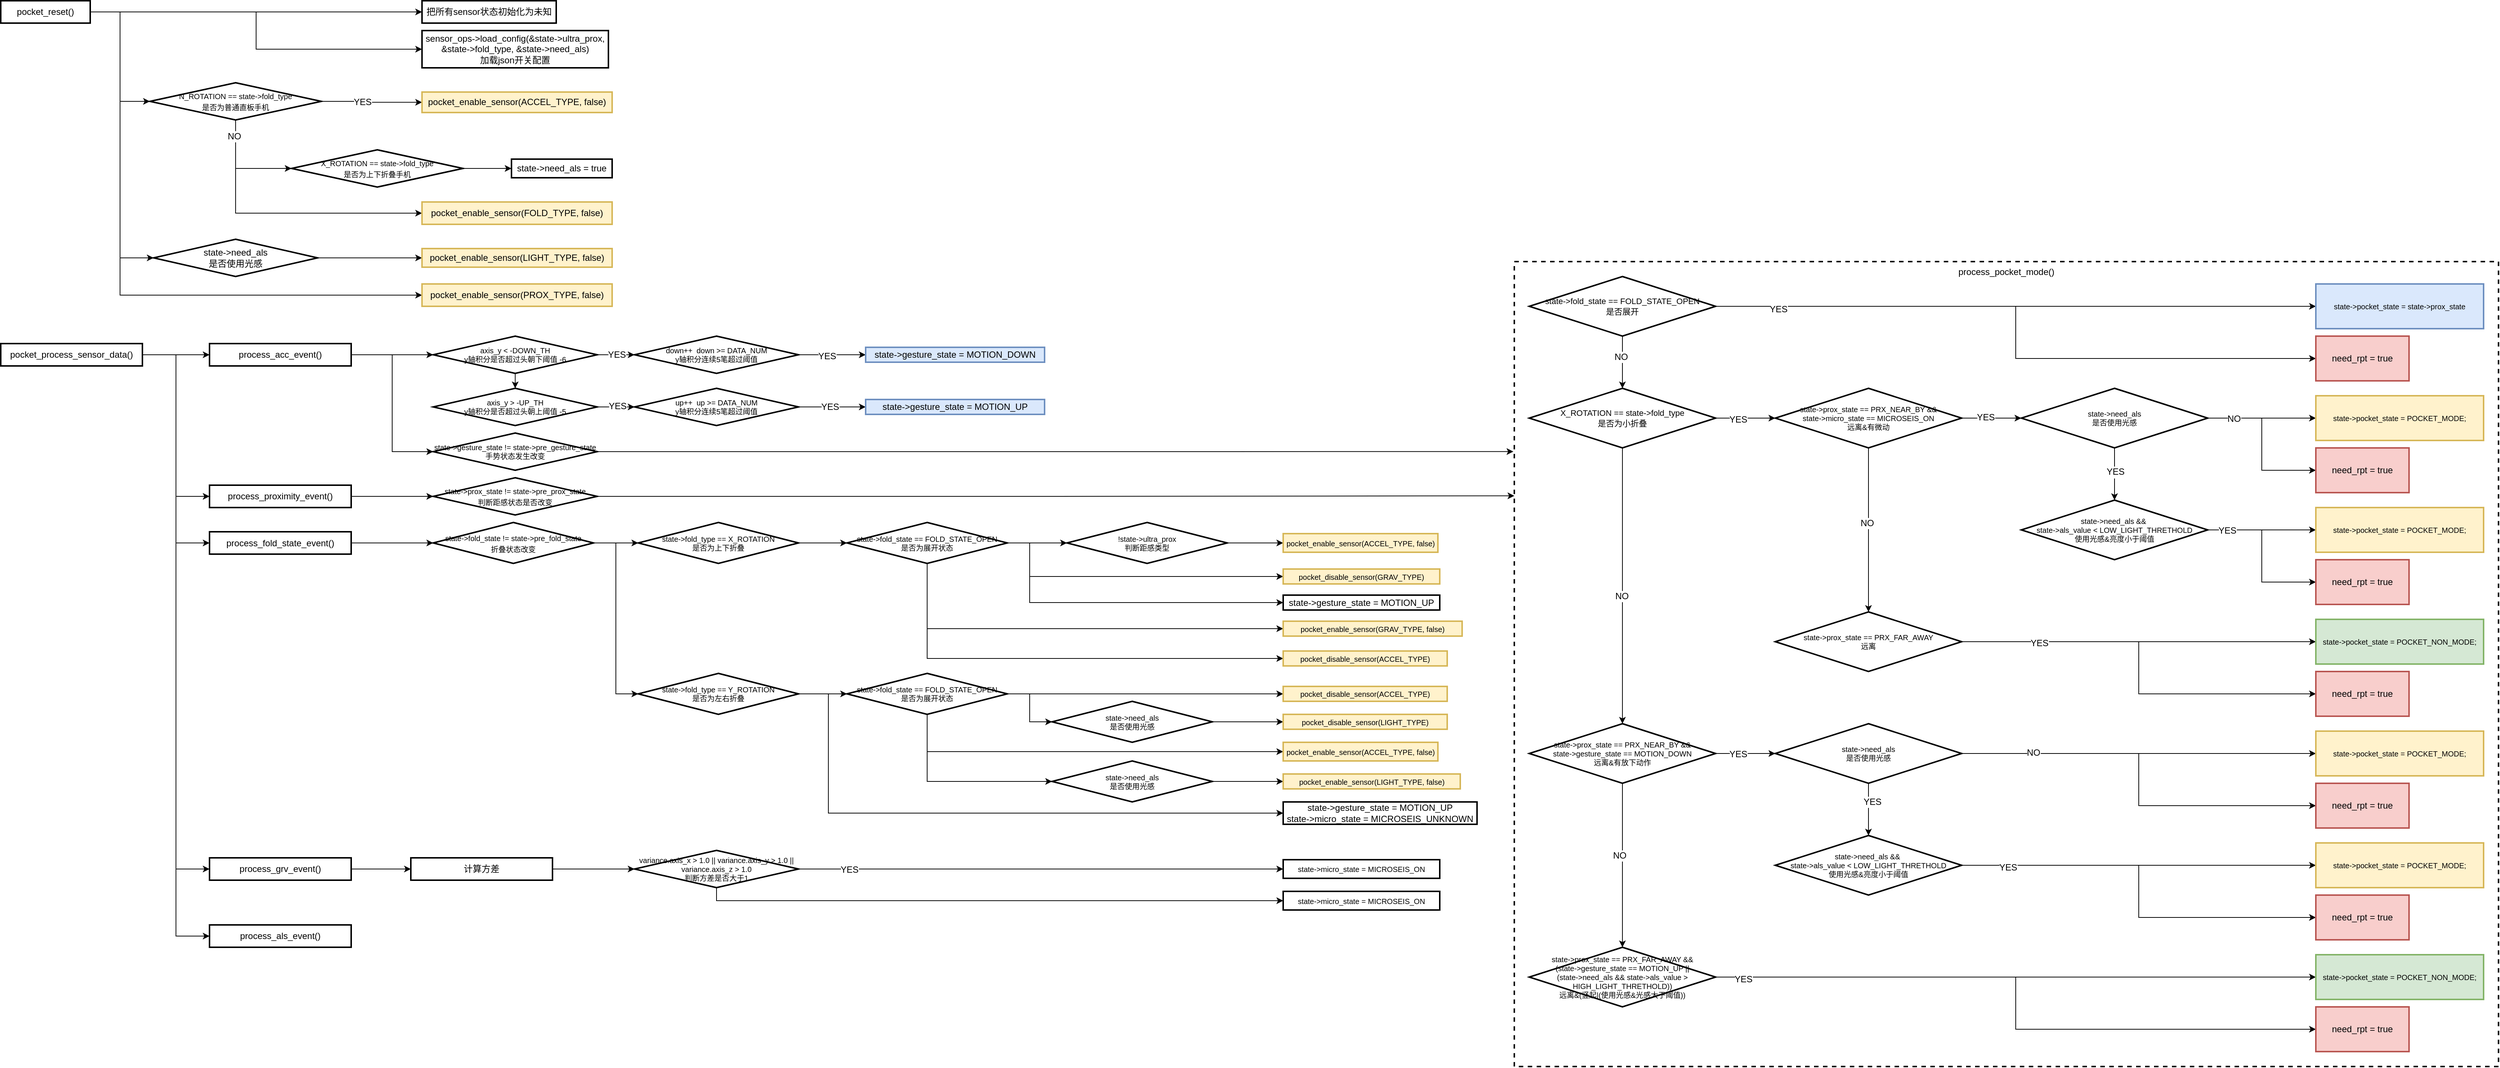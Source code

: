 <mxfile version="24.6.5" type="github">
  <diagram name="第 1 页" id="mvP9hgw5OhRqE8Y1hkNj">
    <mxGraphModel dx="4874" dy="828" grid="1" gridSize="10" guides="1" tooltips="1" connect="1" arrows="1" fold="1" page="1" pageScale="1" pageWidth="3300" pageHeight="4681" math="0" shadow="0">
      <root>
        <mxCell id="0" />
        <mxCell id="1" parent="0" />
        <mxCell id="q0KccbDD00Mu1ACWChZq-32" value="" style="group" vertex="1" connectable="0" parent="1">
          <mxGeometry x="-940" y="370" width="1320" height="1080" as="geometry" />
        </mxCell>
        <mxCell id="q0KccbDD00Mu1ACWChZq-27" value="process_pocket_mode()" style="group;movable=1;resizable=1;rotatable=1;deletable=1;editable=1;locked=0;connectable=1;strokeColor=default;dashed=1;strokeWidth=2;container=0;" vertex="1" connectable="0" parent="q0KccbDD00Mu1ACWChZq-32">
          <mxGeometry width="1320" height="1080" as="geometry" />
        </mxCell>
        <mxCell id="DPH8ut8o0tE_e3mcPr0a-14" value="" style="edgeStyle=orthogonalEdgeStyle;rounded=0;orthogonalLoop=1;jettySize=auto;html=1;" parent="q0KccbDD00Mu1ACWChZq-32" source="DPH8ut8o0tE_e3mcPr0a-10" target="DPH8ut8o0tE_e3mcPr0a-13" edge="1">
          <mxGeometry relative="1" as="geometry" />
        </mxCell>
        <mxCell id="DPH8ut8o0tE_e3mcPr0a-29" value="NO" style="edgeLabel;html=1;align=center;verticalAlign=middle;resizable=0;points=[];strokeColor=default;strokeWidth=2;fontFamily=Helvetica;fontSize=12;fontColor=default;fillColor=default;container=0;" parent="DPH8ut8o0tE_e3mcPr0a-14" vertex="1" connectable="0">
          <mxGeometry x="-0.197" y="-2" relative="1" as="geometry">
            <mxPoint as="offset" />
          </mxGeometry>
        </mxCell>
        <mxCell id="DPH8ut8o0tE_e3mcPr0a-38" style="edgeStyle=orthogonalEdgeStyle;rounded=0;orthogonalLoop=1;jettySize=auto;html=1;fontFamily=Helvetica;fontSize=12;fontColor=default;" parent="q0KccbDD00Mu1ACWChZq-32" source="DPH8ut8o0tE_e3mcPr0a-10" target="DPH8ut8o0tE_e3mcPr0a-36" edge="1">
          <mxGeometry relative="1" as="geometry" />
        </mxCell>
        <mxCell id="DPH8ut8o0tE_e3mcPr0a-39" style="edgeStyle=orthogonalEdgeStyle;rounded=0;orthogonalLoop=1;jettySize=auto;html=1;entryX=0;entryY=0.5;entryDx=0;entryDy=0;fontFamily=Helvetica;fontSize=12;fontColor=default;" parent="q0KccbDD00Mu1ACWChZq-32" source="DPH8ut8o0tE_e3mcPr0a-10" target="DPH8ut8o0tE_e3mcPr0a-37" edge="1">
          <mxGeometry relative="1" as="geometry" />
        </mxCell>
        <mxCell id="q0KccbDD00Mu1ACWChZq-15" value="YES" style="edgeLabel;html=1;align=center;verticalAlign=middle;resizable=0;points=[];strokeColor=default;strokeWidth=2;fontFamily=Helvetica;fontSize=12;fontColor=default;fillColor=default;container=0;" vertex="1" connectable="0" parent="DPH8ut8o0tE_e3mcPr0a-39">
          <mxGeometry x="-0.809" y="-5" relative="1" as="geometry">
            <mxPoint y="-1" as="offset" />
          </mxGeometry>
        </mxCell>
        <mxCell id="DPH8ut8o0tE_e3mcPr0a-10" value="state-&amp;gt;fold_state == FOLD_STATE_OPEN&lt;div style=&quot;font-size: 11px;&quot;&gt;是否展开&lt;/div&gt;" style="strokeWidth=2;html=1;shape=mxgraph.flowchart.decision;whiteSpace=wrap;fontSize=11;container=0;" parent="q0KccbDD00Mu1ACWChZq-32" vertex="1">
          <mxGeometry x="20" y="20" width="250" height="80" as="geometry" />
        </mxCell>
        <mxCell id="DPH8ut8o0tE_e3mcPr0a-16" value="" style="edgeStyle=orthogonalEdgeStyle;rounded=0;orthogonalLoop=1;jettySize=auto;html=1;" parent="q0KccbDD00Mu1ACWChZq-32" source="DPH8ut8o0tE_e3mcPr0a-13" target="DPH8ut8o0tE_e3mcPr0a-15" edge="1">
          <mxGeometry relative="1" as="geometry" />
        </mxCell>
        <mxCell id="q0KccbDD00Mu1ACWChZq-16" value="YES" style="edgeLabel;html=1;align=center;verticalAlign=middle;resizable=0;points=[];strokeColor=default;strokeWidth=2;fontFamily=Helvetica;fontSize=12;fontColor=default;fillColor=default;container=0;" vertex="1" connectable="0" parent="DPH8ut8o0tE_e3mcPr0a-16">
          <mxGeometry x="-0.256" y="-2" relative="1" as="geometry">
            <mxPoint as="offset" />
          </mxGeometry>
        </mxCell>
        <mxCell id="DPH8ut8o0tE_e3mcPr0a-18" value="" style="edgeStyle=orthogonalEdgeStyle;rounded=0;orthogonalLoop=1;jettySize=auto;html=1;fontFamily=Helvetica;fontSize=12;fontColor=default;" parent="q0KccbDD00Mu1ACWChZq-32" source="DPH8ut8o0tE_e3mcPr0a-13" target="DPH8ut8o0tE_e3mcPr0a-17" edge="1">
          <mxGeometry relative="1" as="geometry" />
        </mxCell>
        <mxCell id="DPH8ut8o0tE_e3mcPr0a-30" value="NO" style="edgeLabel;html=1;align=center;verticalAlign=middle;resizable=0;points=[];strokeColor=default;strokeWidth=2;fontFamily=Helvetica;fontSize=12;fontColor=default;fillColor=default;container=0;" parent="DPH8ut8o0tE_e3mcPr0a-18" vertex="1" connectable="0">
          <mxGeometry x="0.075" y="-1" relative="1" as="geometry">
            <mxPoint as="offset" />
          </mxGeometry>
        </mxCell>
        <mxCell id="DPH8ut8o0tE_e3mcPr0a-13" value="X_ROTATION == state-&amp;gt;fold_type&lt;div style=&quot;font-size: 11px;&quot;&gt;是否为小折叠&lt;/div&gt;" style="strokeWidth=2;html=1;shape=mxgraph.flowchart.decision;whiteSpace=wrap;fontSize=11;container=0;" parent="q0KccbDD00Mu1ACWChZq-32" vertex="1">
          <mxGeometry x="20" y="170" width="250" height="80" as="geometry" />
        </mxCell>
        <mxCell id="DPH8ut8o0tE_e3mcPr0a-20" value="" style="edgeStyle=orthogonalEdgeStyle;rounded=0;orthogonalLoop=1;jettySize=auto;html=1;fontFamily=Helvetica;fontSize=12;fontColor=default;" parent="q0KccbDD00Mu1ACWChZq-32" source="DPH8ut8o0tE_e3mcPr0a-15" target="DPH8ut8o0tE_e3mcPr0a-19" edge="1">
          <mxGeometry relative="1" as="geometry" />
        </mxCell>
        <mxCell id="q0KccbDD00Mu1ACWChZq-17" value="YES" style="edgeLabel;html=1;align=center;verticalAlign=middle;resizable=0;points=[];strokeColor=default;strokeWidth=2;fontFamily=Helvetica;fontSize=12;fontColor=default;fillColor=default;container=0;" vertex="1" connectable="0" parent="DPH8ut8o0tE_e3mcPr0a-20">
          <mxGeometry x="-0.194" y="1" relative="1" as="geometry">
            <mxPoint as="offset" />
          </mxGeometry>
        </mxCell>
        <mxCell id="DPH8ut8o0tE_e3mcPr0a-41" value="" style="edgeStyle=orthogonalEdgeStyle;rounded=0;orthogonalLoop=1;jettySize=auto;html=1;fontFamily=Helvetica;fontSize=12;fontColor=default;" parent="q0KccbDD00Mu1ACWChZq-32" source="DPH8ut8o0tE_e3mcPr0a-15" target="DPH8ut8o0tE_e3mcPr0a-40" edge="1">
          <mxGeometry relative="1" as="geometry" />
        </mxCell>
        <mxCell id="DPH8ut8o0tE_e3mcPr0a-42" value="NO" style="edgeLabel;html=1;align=center;verticalAlign=middle;resizable=0;points=[];strokeColor=default;strokeWidth=2;fontFamily=Helvetica;fontSize=12;fontColor=default;fillColor=default;container=0;" parent="DPH8ut8o0tE_e3mcPr0a-41" vertex="1" connectable="0">
          <mxGeometry x="-0.083" y="-2" relative="1" as="geometry">
            <mxPoint as="offset" />
          </mxGeometry>
        </mxCell>
        <mxCell id="DPH8ut8o0tE_e3mcPr0a-15" value="&lt;div style=&quot;font-size: 10px;&quot;&gt;&lt;font style=&quot;font-size: 10px;&quot;&gt;state-&amp;gt;prox_state == PRX_NEAR_BY &amp;amp;&amp;amp;&lt;/font&gt;&lt;/div&gt;&lt;div style=&quot;font-size: 10px;&quot;&gt;&lt;font style=&quot;font-size: 10px;&quot;&gt;state-&amp;gt;micro_state == MICROSEIS_ON&lt;/font&gt;&lt;/div&gt;&lt;div style=&quot;font-size: 10px;&quot;&gt;&lt;font style=&quot;font-size: 10px;&quot;&gt;远离&amp;amp;有微动&lt;/font&gt;&lt;/div&gt;" style="strokeWidth=2;html=1;shape=mxgraph.flowchart.decision;whiteSpace=wrap;fontSize=10;container=0;" parent="q0KccbDD00Mu1ACWChZq-32" vertex="1">
          <mxGeometry x="350" y="170" width="250" height="80" as="geometry" />
        </mxCell>
        <mxCell id="q0KccbDD00Mu1ACWChZq-7" style="edgeStyle=orthogonalEdgeStyle;rounded=0;orthogonalLoop=1;jettySize=auto;html=1;fontFamily=Helvetica;fontSize=12;fontColor=default;" edge="1" parent="q0KccbDD00Mu1ACWChZq-32" source="DPH8ut8o0tE_e3mcPr0a-17" target="q0KccbDD00Mu1ACWChZq-1">
          <mxGeometry relative="1" as="geometry" />
        </mxCell>
        <mxCell id="q0KccbDD00Mu1ACWChZq-11" value="NO" style="edgeLabel;html=1;align=center;verticalAlign=middle;resizable=0;points=[];strokeColor=default;strokeWidth=2;fontFamily=Helvetica;fontSize=12;fontColor=default;fillColor=default;container=0;" vertex="1" connectable="0" parent="q0KccbDD00Mu1ACWChZq-7">
          <mxGeometry x="-0.107" y="-4" relative="1" as="geometry">
            <mxPoint y="-1" as="offset" />
          </mxGeometry>
        </mxCell>
        <mxCell id="DPH8ut8o0tE_e3mcPr0a-17" value="&lt;div style=&quot;font-size: 10px;&quot;&gt;state-&amp;gt;prox_state == PRX_NEAR_BY &amp;amp;&amp;amp;&lt;/div&gt;&lt;div style=&quot;font-size: 10px;&quot;&gt;state-&amp;gt;gesture_state == MOTION_DOWN&lt;/div&gt;&lt;div style=&quot;font-size: 10px;&quot;&gt;远离&amp;amp;有放下动作&lt;/div&gt;" style="strokeWidth=2;html=1;shape=mxgraph.flowchart.decision;whiteSpace=wrap;fontSize=11;container=0;" parent="q0KccbDD00Mu1ACWChZq-32" vertex="1">
          <mxGeometry x="20" y="620" width="250" height="80" as="geometry" />
        </mxCell>
        <mxCell id="DPH8ut8o0tE_e3mcPr0a-22" value="" style="edgeStyle=orthogonalEdgeStyle;rounded=0;orthogonalLoop=1;jettySize=auto;html=1;fontFamily=Helvetica;fontSize=12;fontColor=default;" parent="q0KccbDD00Mu1ACWChZq-32" source="DPH8ut8o0tE_e3mcPr0a-19" target="DPH8ut8o0tE_e3mcPr0a-21" edge="1">
          <mxGeometry relative="1" as="geometry" />
        </mxCell>
        <mxCell id="DPH8ut8o0tE_e3mcPr0a-25" style="edgeStyle=orthogonalEdgeStyle;rounded=0;orthogonalLoop=1;jettySize=auto;html=1;entryX=0;entryY=0.5;entryDx=0;entryDy=0;fontFamily=Helvetica;fontSize=12;fontColor=default;" parent="q0KccbDD00Mu1ACWChZq-32" source="DPH8ut8o0tE_e3mcPr0a-19" target="DPH8ut8o0tE_e3mcPr0a-24" edge="1">
          <mxGeometry relative="1" as="geometry" />
        </mxCell>
        <mxCell id="q0KccbDD00Mu1ACWChZq-18" value="NO" style="edgeLabel;html=1;align=center;verticalAlign=middle;resizable=0;points=[];strokeColor=default;strokeWidth=2;fontFamily=Helvetica;fontSize=12;fontColor=default;fillColor=default;container=0;" vertex="1" connectable="0" parent="DPH8ut8o0tE_e3mcPr0a-25">
          <mxGeometry x="-0.677" y="-1" relative="1" as="geometry">
            <mxPoint as="offset" />
          </mxGeometry>
        </mxCell>
        <mxCell id="DPH8ut8o0tE_e3mcPr0a-27" value="" style="edgeStyle=orthogonalEdgeStyle;rounded=0;orthogonalLoop=1;jettySize=auto;html=1;fontFamily=Helvetica;fontSize=12;fontColor=default;" parent="q0KccbDD00Mu1ACWChZq-32" source="DPH8ut8o0tE_e3mcPr0a-19" target="DPH8ut8o0tE_e3mcPr0a-26" edge="1">
          <mxGeometry relative="1" as="geometry" />
        </mxCell>
        <mxCell id="DPH8ut8o0tE_e3mcPr0a-28" value="NO" style="edgeLabel;html=1;align=center;verticalAlign=middle;resizable=0;points=[];strokeColor=default;strokeWidth=2;fontFamily=Helvetica;fontSize=12;fontColor=default;fillColor=default;container=0;" parent="DPH8ut8o0tE_e3mcPr0a-27" vertex="1" connectable="0">
          <mxGeometry x="-0.057" y="-1" relative="1" as="geometry">
            <mxPoint as="offset" />
          </mxGeometry>
        </mxCell>
        <mxCell id="DPH8ut8o0tE_e3mcPr0a-51" value="YES" style="edgeLabel;html=1;align=center;verticalAlign=middle;resizable=0;points=[];strokeColor=default;strokeWidth=2;fontFamily=Helvetica;fontSize=12;fontColor=default;fillColor=default;container=0;" parent="DPH8ut8o0tE_e3mcPr0a-27" vertex="1" connectable="0">
          <mxGeometry x="-0.083" y="1" relative="1" as="geometry">
            <mxPoint as="offset" />
          </mxGeometry>
        </mxCell>
        <mxCell id="DPH8ut8o0tE_e3mcPr0a-19" value="&lt;div style=&quot;&quot;&gt;state-&amp;gt;need_als&lt;br&gt;&lt;/div&gt;&lt;div style=&quot;&quot;&gt;是否使用光感&lt;/div&gt;" style="strokeWidth=2;html=1;shape=mxgraph.flowchart.decision;whiteSpace=wrap;fontSize=10;container=0;" parent="q0KccbDD00Mu1ACWChZq-32" vertex="1">
          <mxGeometry x="680" y="170" width="250" height="80" as="geometry" />
        </mxCell>
        <mxCell id="DPH8ut8o0tE_e3mcPr0a-21" value="state-&amp;gt;pocket_state = POCKET_MODE;" style="whiteSpace=wrap;html=1;fontSize=10;strokeWidth=2;fillColor=#fff2cc;strokeColor=#d6b656;container=0;" parent="q0KccbDD00Mu1ACWChZq-32" vertex="1">
          <mxGeometry x="1075" y="180" width="225" height="60" as="geometry" />
        </mxCell>
        <mxCell id="DPH8ut8o0tE_e3mcPr0a-24" value="need_rpt = true" style="whiteSpace=wrap;html=1;strokeColor=#b85450;strokeWidth=2;align=center;verticalAlign=middle;fontFamily=Helvetica;fontSize=12;fillColor=#f8cecc;container=0;" parent="q0KccbDD00Mu1ACWChZq-32" vertex="1">
          <mxGeometry x="1075" y="250" width="125" height="60" as="geometry" />
        </mxCell>
        <mxCell id="DPH8ut8o0tE_e3mcPr0a-32" value="" style="edgeStyle=orthogonalEdgeStyle;rounded=0;orthogonalLoop=1;jettySize=auto;html=1;fontFamily=Helvetica;fontSize=12;fontColor=default;entryX=0;entryY=0.5;entryDx=0;entryDy=0;" parent="q0KccbDD00Mu1ACWChZq-32" source="DPH8ut8o0tE_e3mcPr0a-26" target="DPH8ut8o0tE_e3mcPr0a-33" edge="1">
          <mxGeometry relative="1" as="geometry">
            <mxPoint x="1075.0" y="360" as="targetPoint" />
          </mxGeometry>
        </mxCell>
        <mxCell id="DPH8ut8o0tE_e3mcPr0a-35" style="edgeStyle=orthogonalEdgeStyle;rounded=0;orthogonalLoop=1;jettySize=auto;html=1;entryX=0;entryY=0.5;entryDx=0;entryDy=0;fontFamily=Helvetica;fontSize=12;fontColor=default;" parent="q0KccbDD00Mu1ACWChZq-32" source="DPH8ut8o0tE_e3mcPr0a-26" target="DPH8ut8o0tE_e3mcPr0a-34" edge="1">
          <mxGeometry relative="1" as="geometry" />
        </mxCell>
        <mxCell id="q0KccbDD00Mu1ACWChZq-14" value="YES" style="edgeLabel;html=1;align=center;verticalAlign=middle;resizable=0;points=[];strokeColor=default;strokeWidth=2;fontFamily=Helvetica;fontSize=12;fontColor=default;fillColor=default;container=0;" vertex="1" connectable="0" parent="DPH8ut8o0tE_e3mcPr0a-35">
          <mxGeometry x="-0.758" y="-1" relative="1" as="geometry">
            <mxPoint as="offset" />
          </mxGeometry>
        </mxCell>
        <mxCell id="DPH8ut8o0tE_e3mcPr0a-26" value="&lt;div style=&quot;&quot;&gt;state-&amp;gt;need_als &amp;amp;&amp;amp;&amp;nbsp;&lt;/div&gt;&lt;div style=&quot;&quot;&gt;state-&amp;gt;als_value &amp;lt; LOW_LIGHT_THRETHOLD&lt;br&gt;&lt;/div&gt;&lt;div style=&quot;&quot;&gt;使用光感&amp;amp;亮度小于阈值&lt;/div&gt;" style="strokeWidth=2;html=1;shape=mxgraph.flowchart.decision;whiteSpace=wrap;fontSize=10;container=0;" parent="q0KccbDD00Mu1ACWChZq-32" vertex="1">
          <mxGeometry x="680" y="320" width="250" height="80" as="geometry" />
        </mxCell>
        <mxCell id="DPH8ut8o0tE_e3mcPr0a-33" value="state-&amp;gt;pocket_state = POCKET_MODE;" style="whiteSpace=wrap;html=1;fontSize=10;strokeWidth=2;fillColor=#fff2cc;strokeColor=#d6b656;container=0;" parent="q0KccbDD00Mu1ACWChZq-32" vertex="1">
          <mxGeometry x="1075" y="330" width="225" height="60" as="geometry" />
        </mxCell>
        <mxCell id="DPH8ut8o0tE_e3mcPr0a-34" value="need_rpt = true" style="whiteSpace=wrap;html=1;strokeColor=#b85450;strokeWidth=2;align=center;verticalAlign=middle;fontFamily=Helvetica;fontSize=12;fillColor=#f8cecc;container=0;" parent="q0KccbDD00Mu1ACWChZq-32" vertex="1">
          <mxGeometry x="1075" y="400" width="125" height="60" as="geometry" />
        </mxCell>
        <mxCell id="DPH8ut8o0tE_e3mcPr0a-36" value="state-&amp;gt;pocket_state = state-&amp;gt;prox_state" style="whiteSpace=wrap;html=1;fontSize=10;strokeWidth=2;fillColor=#dae8fc;strokeColor=#6c8ebf;container=0;" parent="q0KccbDD00Mu1ACWChZq-32" vertex="1">
          <mxGeometry x="1075" y="30" width="225" height="60" as="geometry" />
        </mxCell>
        <mxCell id="DPH8ut8o0tE_e3mcPr0a-37" value="need_rpt = true" style="whiteSpace=wrap;html=1;strokeColor=#b85450;strokeWidth=2;align=center;verticalAlign=middle;fontFamily=Helvetica;fontSize=12;fillColor=#f8cecc;labelBorderColor=none;labelBackgroundColor=none;container=0;" parent="q0KccbDD00Mu1ACWChZq-32" vertex="1">
          <mxGeometry x="1075" y="100" width="125" height="60" as="geometry" />
        </mxCell>
        <mxCell id="DPH8ut8o0tE_e3mcPr0a-45" style="edgeStyle=orthogonalEdgeStyle;rounded=0;orthogonalLoop=1;jettySize=auto;html=1;entryX=0;entryY=0.5;entryDx=0;entryDy=0;fontFamily=Helvetica;fontSize=12;fontColor=default;" parent="q0KccbDD00Mu1ACWChZq-32" source="DPH8ut8o0tE_e3mcPr0a-40" target="DPH8ut8o0tE_e3mcPr0a-43" edge="1">
          <mxGeometry relative="1" as="geometry" />
        </mxCell>
        <mxCell id="DPH8ut8o0tE_e3mcPr0a-46" style="edgeStyle=orthogonalEdgeStyle;rounded=0;orthogonalLoop=1;jettySize=auto;html=1;entryX=0;entryY=0.5;entryDx=0;entryDy=0;fontFamily=Helvetica;fontSize=12;fontColor=default;" parent="q0KccbDD00Mu1ACWChZq-32" source="DPH8ut8o0tE_e3mcPr0a-40" target="DPH8ut8o0tE_e3mcPr0a-44" edge="1">
          <mxGeometry relative="1" as="geometry" />
        </mxCell>
        <mxCell id="q0KccbDD00Mu1ACWChZq-13" value="YES" style="edgeLabel;html=1;align=center;verticalAlign=middle;resizable=0;points=[];strokeColor=default;strokeWidth=2;fontFamily=Helvetica;fontSize=12;fontColor=default;fillColor=default;container=0;" vertex="1" connectable="0" parent="DPH8ut8o0tE_e3mcPr0a-46">
          <mxGeometry x="-0.62" y="-2" relative="1" as="geometry">
            <mxPoint as="offset" />
          </mxGeometry>
        </mxCell>
        <mxCell id="DPH8ut8o0tE_e3mcPr0a-40" value="&lt;div style=&quot;&quot;&gt;state-&amp;gt;prox_state == PRX_FAR_AWAY&lt;br&gt;&lt;/div&gt;&lt;div style=&quot;font-size: 10px;&quot;&gt;&lt;font style=&quot;font-size: 10px;&quot;&gt;远离&lt;/font&gt;&lt;/div&gt;" style="strokeWidth=2;html=1;shape=mxgraph.flowchart.decision;whiteSpace=wrap;fontSize=10;container=0;" parent="q0KccbDD00Mu1ACWChZq-32" vertex="1">
          <mxGeometry x="350" y="470" width="250" height="80" as="geometry" />
        </mxCell>
        <mxCell id="DPH8ut8o0tE_e3mcPr0a-43" value="state-&amp;gt;pocket_state = POCKET_NON_MODE;" style="whiteSpace=wrap;html=1;fontSize=10;strokeWidth=2;fillColor=#d5e8d4;strokeColor=#82b366;container=0;" parent="q0KccbDD00Mu1ACWChZq-32" vertex="1">
          <mxGeometry x="1075" y="480" width="225" height="60" as="geometry" />
        </mxCell>
        <mxCell id="DPH8ut8o0tE_e3mcPr0a-44" value="need_rpt = true" style="whiteSpace=wrap;html=1;strokeColor=#b85450;strokeWidth=2;align=center;verticalAlign=middle;fontFamily=Helvetica;fontSize=12;fillColor=#f8cecc;container=0;" parent="q0KccbDD00Mu1ACWChZq-32" vertex="1">
          <mxGeometry x="1075" y="550" width="125" height="60" as="geometry" />
        </mxCell>
        <mxCell id="DPH8ut8o0tE_e3mcPr0a-53" style="edgeStyle=orthogonalEdgeStyle;rounded=0;orthogonalLoop=1;jettySize=auto;html=1;fontFamily=Helvetica;fontSize=12;fontColor=default;" parent="q0KccbDD00Mu1ACWChZq-32" source="DPH8ut8o0tE_e3mcPr0a-49" target="DPH8ut8o0tE_e3mcPr0a-52" edge="1">
          <mxGeometry relative="1" as="geometry" />
        </mxCell>
        <mxCell id="DPH8ut8o0tE_e3mcPr0a-54" value="YES" style="edgeLabel;html=1;align=center;verticalAlign=middle;resizable=0;points=[];strokeColor=default;strokeWidth=2;fontFamily=Helvetica;fontSize=12;fontColor=default;fillColor=default;container=0;" parent="DPH8ut8o0tE_e3mcPr0a-53" vertex="1" connectable="0">
          <mxGeometry x="-0.283" y="5" relative="1" as="geometry">
            <mxPoint as="offset" />
          </mxGeometry>
        </mxCell>
        <mxCell id="DPH8ut8o0tE_e3mcPr0a-58" style="edgeStyle=orthogonalEdgeStyle;rounded=0;orthogonalLoop=1;jettySize=auto;html=1;entryX=0;entryY=0.5;entryDx=0;entryDy=0;fontFamily=Helvetica;fontSize=12;fontColor=default;" parent="q0KccbDD00Mu1ACWChZq-32" source="DPH8ut8o0tE_e3mcPr0a-49" target="DPH8ut8o0tE_e3mcPr0a-57" edge="1">
          <mxGeometry relative="1" as="geometry" />
        </mxCell>
        <mxCell id="DPH8ut8o0tE_e3mcPr0a-60" style="edgeStyle=orthogonalEdgeStyle;rounded=0;orthogonalLoop=1;jettySize=auto;html=1;entryX=0;entryY=0.5;entryDx=0;entryDy=0;fontFamily=Helvetica;fontSize=12;fontColor=default;" parent="q0KccbDD00Mu1ACWChZq-32" source="DPH8ut8o0tE_e3mcPr0a-49" target="DPH8ut8o0tE_e3mcPr0a-59" edge="1">
          <mxGeometry relative="1" as="geometry" />
        </mxCell>
        <mxCell id="q0KccbDD00Mu1ACWChZq-19" value="NO" style="edgeLabel;html=1;align=center;verticalAlign=middle;resizable=0;points=[];strokeColor=default;strokeWidth=2;fontFamily=Helvetica;fontSize=12;fontColor=default;fillColor=default;container=0;" vertex="1" connectable="0" parent="DPH8ut8o0tE_e3mcPr0a-60">
          <mxGeometry x="-0.648" relative="1" as="geometry">
            <mxPoint y="-1" as="offset" />
          </mxGeometry>
        </mxCell>
        <mxCell id="DPH8ut8o0tE_e3mcPr0a-49" value="&lt;div style=&quot;&quot;&gt;&lt;div style=&quot;&quot;&gt;state-&amp;gt;need_als&lt;br&gt;&lt;/div&gt;&lt;div style=&quot;&quot;&gt;是否使用光感&lt;/div&gt;&lt;/div&gt;" style="strokeWidth=2;html=1;shape=mxgraph.flowchart.decision;whiteSpace=wrap;fontSize=10;container=0;" parent="q0KccbDD00Mu1ACWChZq-32" vertex="1">
          <mxGeometry x="350" y="620" width="250" height="80" as="geometry" />
        </mxCell>
        <mxCell id="DPH8ut8o0tE_e3mcPr0a-63" style="edgeStyle=orthogonalEdgeStyle;rounded=0;orthogonalLoop=1;jettySize=auto;html=1;entryX=0;entryY=0.5;entryDx=0;entryDy=0;fontFamily=Helvetica;fontSize=12;fontColor=default;" parent="q0KccbDD00Mu1ACWChZq-32" source="DPH8ut8o0tE_e3mcPr0a-52" target="DPH8ut8o0tE_e3mcPr0a-61" edge="1">
          <mxGeometry relative="1" as="geometry" />
        </mxCell>
        <mxCell id="DPH8ut8o0tE_e3mcPr0a-64" style="edgeStyle=orthogonalEdgeStyle;rounded=0;orthogonalLoop=1;jettySize=auto;html=1;entryX=0;entryY=0.5;entryDx=0;entryDy=0;fontFamily=Helvetica;fontSize=12;fontColor=default;" parent="q0KccbDD00Mu1ACWChZq-32" source="DPH8ut8o0tE_e3mcPr0a-52" target="DPH8ut8o0tE_e3mcPr0a-62" edge="1">
          <mxGeometry relative="1" as="geometry" />
        </mxCell>
        <mxCell id="q0KccbDD00Mu1ACWChZq-12" value="YES" style="edgeLabel;html=1;align=center;verticalAlign=middle;resizable=0;points=[];strokeColor=default;strokeWidth=2;fontFamily=Helvetica;fontSize=12;fontColor=default;fillColor=default;container=0;" vertex="1" connectable="0" parent="DPH8ut8o0tE_e3mcPr0a-64">
          <mxGeometry x="-0.772" y="-3" relative="1" as="geometry">
            <mxPoint as="offset" />
          </mxGeometry>
        </mxCell>
        <mxCell id="DPH8ut8o0tE_e3mcPr0a-52" value="&lt;div style=&quot;&quot;&gt;state-&amp;gt;need_als &amp;amp;&amp;amp;&amp;nbsp;&lt;/div&gt;&lt;div style=&quot;&quot;&gt;state-&amp;gt;als_value &amp;lt; LOW_LIGHT_THRETHOLD&lt;br&gt;&lt;/div&gt;&lt;div style=&quot;&quot;&gt;使用光感&amp;amp;亮度小于阈值&lt;/div&gt;" style="strokeWidth=2;html=1;shape=mxgraph.flowchart.decision;whiteSpace=wrap;fontSize=10;container=0;" parent="q0KccbDD00Mu1ACWChZq-32" vertex="1">
          <mxGeometry x="350" y="770" width="250" height="80" as="geometry" />
        </mxCell>
        <mxCell id="DPH8ut8o0tE_e3mcPr0a-57" value="state-&amp;gt;pocket_state = POCKET_MODE;" style="whiteSpace=wrap;html=1;fontSize=10;strokeWidth=2;fillColor=#fff2cc;strokeColor=#d6b656;container=0;" parent="q0KccbDD00Mu1ACWChZq-32" vertex="1">
          <mxGeometry x="1075" y="630" width="225" height="60" as="geometry" />
        </mxCell>
        <mxCell id="DPH8ut8o0tE_e3mcPr0a-59" value="need_rpt = true" style="whiteSpace=wrap;html=1;strokeColor=#b85450;strokeWidth=2;align=center;verticalAlign=middle;fontFamily=Helvetica;fontSize=12;fillColor=#f8cecc;container=0;" parent="q0KccbDD00Mu1ACWChZq-32" vertex="1">
          <mxGeometry x="1075" y="700" width="125" height="60" as="geometry" />
        </mxCell>
        <mxCell id="DPH8ut8o0tE_e3mcPr0a-61" value="state-&amp;gt;pocket_state = POCKET_MODE;" style="whiteSpace=wrap;html=1;fontSize=10;strokeWidth=2;fillColor=#fff2cc;strokeColor=#d6b656;container=0;" parent="q0KccbDD00Mu1ACWChZq-32" vertex="1">
          <mxGeometry x="1075" y="780" width="225" height="60" as="geometry" />
        </mxCell>
        <mxCell id="DPH8ut8o0tE_e3mcPr0a-62" value="need_rpt = true" style="whiteSpace=wrap;html=1;strokeColor=#b85450;strokeWidth=2;align=center;verticalAlign=middle;fontFamily=Helvetica;fontSize=12;fillColor=#f8cecc;container=0;" parent="q0KccbDD00Mu1ACWChZq-32" vertex="1">
          <mxGeometry x="1075" y="850" width="125" height="60" as="geometry" />
        </mxCell>
        <mxCell id="q0KccbDD00Mu1ACWChZq-5" style="edgeStyle=orthogonalEdgeStyle;rounded=0;orthogonalLoop=1;jettySize=auto;html=1;entryX=0;entryY=0.5;entryDx=0;entryDy=0;fontFamily=Helvetica;fontSize=12;fontColor=default;" edge="1" parent="q0KccbDD00Mu1ACWChZq-32" source="q0KccbDD00Mu1ACWChZq-1" target="q0KccbDD00Mu1ACWChZq-3">
          <mxGeometry relative="1" as="geometry" />
        </mxCell>
        <mxCell id="q0KccbDD00Mu1ACWChZq-6" style="edgeStyle=orthogonalEdgeStyle;rounded=0;orthogonalLoop=1;jettySize=auto;html=1;entryX=0;entryY=0.5;entryDx=0;entryDy=0;fontFamily=Helvetica;fontSize=12;fontColor=default;" edge="1" parent="q0KccbDD00Mu1ACWChZq-32" source="q0KccbDD00Mu1ACWChZq-1" target="q0KccbDD00Mu1ACWChZq-4">
          <mxGeometry relative="1" as="geometry" />
        </mxCell>
        <mxCell id="q0KccbDD00Mu1ACWChZq-21" value="YES" style="edgeLabel;html=1;align=center;verticalAlign=middle;resizable=0;points=[];strokeColor=default;strokeWidth=2;fontFamily=Helvetica;fontSize=12;fontColor=default;fillColor=default;container=0;" vertex="1" connectable="0" parent="q0KccbDD00Mu1ACWChZq-6">
          <mxGeometry x="-0.915" y="-3" relative="1" as="geometry">
            <mxPoint as="offset" />
          </mxGeometry>
        </mxCell>
        <mxCell id="q0KccbDD00Mu1ACWChZq-1" value="&lt;div style=&quot;font-size: 10px;&quot;&gt;&lt;div style=&quot;font-size: 10px;&quot;&gt;&lt;div&gt;state-&amp;gt;prox_state == PRX_FAR_AWAY &amp;amp;&amp;amp;&lt;/div&gt;&lt;div&gt;(state-&amp;gt;gesture_state == MOTION_UP ||&lt;/div&gt;&lt;div&gt;(state-&amp;gt;need_als &amp;amp;&amp;amp; state-&amp;gt;als_value &amp;gt; HIGH_LIGHT_THRETHOLD))&lt;/div&gt;&lt;div&gt;远离&amp;amp;(竖起|(使用光感&amp;amp;光感大于阈值&lt;span style=&quot;background-color: initial;&quot;&gt;))&lt;/span&gt;&lt;/div&gt;&lt;/div&gt;&lt;/div&gt;" style="strokeWidth=2;html=1;shape=mxgraph.flowchart.decision;whiteSpace=wrap;fontSize=10;container=0;" vertex="1" parent="q0KccbDD00Mu1ACWChZq-32">
          <mxGeometry x="20" y="920" width="250" height="80" as="geometry" />
        </mxCell>
        <mxCell id="q0KccbDD00Mu1ACWChZq-3" value="state-&amp;gt;pocket_state = POCKET_NON_MODE;" style="whiteSpace=wrap;html=1;fontSize=10;strokeWidth=2;fillColor=#d5e8d4;strokeColor=#82b366;container=0;" vertex="1" parent="q0KccbDD00Mu1ACWChZq-32">
          <mxGeometry x="1075" y="930" width="225" height="60" as="geometry" />
        </mxCell>
        <mxCell id="q0KccbDD00Mu1ACWChZq-4" value="need_rpt = true" style="whiteSpace=wrap;html=1;strokeColor=#b85450;strokeWidth=2;align=center;verticalAlign=middle;fontFamily=Helvetica;fontSize=12;fillColor=#f8cecc;container=0;" vertex="1" parent="q0KccbDD00Mu1ACWChZq-32">
          <mxGeometry x="1075" y="1000" width="125" height="60" as="geometry" />
        </mxCell>
        <mxCell id="q0KccbDD00Mu1ACWChZq-9" style="edgeStyle=orthogonalEdgeStyle;rounded=0;orthogonalLoop=1;jettySize=auto;html=1;entryX=0;entryY=0.5;entryDx=0;entryDy=0;entryPerimeter=0;fontFamily=Helvetica;fontSize=12;fontColor=default;" edge="1" parent="q0KccbDD00Mu1ACWChZq-32" source="DPH8ut8o0tE_e3mcPr0a-17" target="DPH8ut8o0tE_e3mcPr0a-49">
          <mxGeometry relative="1" as="geometry" />
        </mxCell>
        <mxCell id="q0KccbDD00Mu1ACWChZq-26" value="YES" style="edgeLabel;html=1;align=center;verticalAlign=middle;resizable=0;points=[];strokeColor=default;strokeWidth=2;fontFamily=Helvetica;fontSize=12;fontColor=default;fillColor=default;container=0;" vertex="1" connectable="0" parent="q0KccbDD00Mu1ACWChZq-9">
          <mxGeometry x="-0.231" y="-1" relative="1" as="geometry">
            <mxPoint x="-1" as="offset" />
          </mxGeometry>
        </mxCell>
        <mxCell id="q0KccbDD00Mu1ACWChZq-40" style="edgeStyle=orthogonalEdgeStyle;rounded=0;orthogonalLoop=1;jettySize=auto;html=1;fontFamily=Helvetica;fontSize=12;fontColor=default;" edge="1" parent="1" source="q0KccbDD00Mu1ACWChZq-33" target="q0KccbDD00Mu1ACWChZq-34">
          <mxGeometry relative="1" as="geometry" />
        </mxCell>
        <mxCell id="q0KccbDD00Mu1ACWChZq-41" style="edgeStyle=orthogonalEdgeStyle;rounded=0;orthogonalLoop=1;jettySize=auto;html=1;entryX=0;entryY=0.5;entryDx=0;entryDy=0;fontFamily=Helvetica;fontSize=12;fontColor=default;" edge="1" parent="1" source="q0KccbDD00Mu1ACWChZq-33" target="q0KccbDD00Mu1ACWChZq-36">
          <mxGeometry relative="1" as="geometry" />
        </mxCell>
        <mxCell id="q0KccbDD00Mu1ACWChZq-42" style="edgeStyle=orthogonalEdgeStyle;rounded=0;orthogonalLoop=1;jettySize=auto;html=1;entryX=0;entryY=0.5;entryDx=0;entryDy=0;fontFamily=Helvetica;fontSize=12;fontColor=default;" edge="1" parent="1" source="q0KccbDD00Mu1ACWChZq-33" target="q0KccbDD00Mu1ACWChZq-37">
          <mxGeometry relative="1" as="geometry" />
        </mxCell>
        <mxCell id="q0KccbDD00Mu1ACWChZq-43" style="edgeStyle=orthogonalEdgeStyle;rounded=0;orthogonalLoop=1;jettySize=auto;html=1;entryX=0;entryY=0.5;entryDx=0;entryDy=0;fontFamily=Helvetica;fontSize=12;fontColor=default;" edge="1" parent="1" source="q0KccbDD00Mu1ACWChZq-33" target="q0KccbDD00Mu1ACWChZq-38">
          <mxGeometry relative="1" as="geometry" />
        </mxCell>
        <mxCell id="q0KccbDD00Mu1ACWChZq-44" style="edgeStyle=orthogonalEdgeStyle;rounded=0;orthogonalLoop=1;jettySize=auto;html=1;entryX=0;entryY=0.5;entryDx=0;entryDy=0;fontFamily=Helvetica;fontSize=12;fontColor=default;" edge="1" parent="1" source="q0KccbDD00Mu1ACWChZq-33" target="q0KccbDD00Mu1ACWChZq-39">
          <mxGeometry relative="1" as="geometry" />
        </mxCell>
        <mxCell id="q0KccbDD00Mu1ACWChZq-33" value="pocket_process_sensor_data()" style="whiteSpace=wrap;html=1;strokeColor=default;strokeWidth=2;align=center;verticalAlign=middle;fontFamily=Helvetica;fontSize=12;fontColor=default;fillColor=default;" vertex="1" parent="1">
          <mxGeometry x="-2970" y="480" width="190" height="30" as="geometry" />
        </mxCell>
        <mxCell id="q0KccbDD00Mu1ACWChZq-39" value="process_als_event()" style="whiteSpace=wrap;html=1;strokeColor=default;strokeWidth=2;align=center;verticalAlign=middle;fontFamily=Helvetica;fontSize=12;fontColor=default;fillColor=default;" vertex="1" parent="1">
          <mxGeometry x="-2690" y="1260" width="190" height="30" as="geometry" />
        </mxCell>
        <mxCell id="q0KccbDD00Mu1ACWChZq-47" value="" style="edgeStyle=orthogonalEdgeStyle;rounded=0;orthogonalLoop=1;jettySize=auto;html=1;fontFamily=Helvetica;fontSize=12;fontColor=default;" edge="1" parent="1" source="q0KccbDD00Mu1ACWChZq-45" target="q0KccbDD00Mu1ACWChZq-46">
          <mxGeometry relative="1" as="geometry" />
        </mxCell>
        <mxCell id="q0KccbDD00Mu1ACWChZq-49" value="" style="edgeStyle=orthogonalEdgeStyle;rounded=0;orthogonalLoop=1;jettySize=auto;html=1;fontFamily=Helvetica;fontSize=12;fontColor=default;" edge="1" parent="1" source="q0KccbDD00Mu1ACWChZq-45" target="q0KccbDD00Mu1ACWChZq-48">
          <mxGeometry relative="1" as="geometry">
            <Array as="points">
              <mxPoint x="-2810" y="35" />
              <mxPoint x="-2810" y="155" />
            </Array>
          </mxGeometry>
        </mxCell>
        <mxCell id="q0KccbDD00Mu1ACWChZq-51" style="edgeStyle=orthogonalEdgeStyle;rounded=0;orthogonalLoop=1;jettySize=auto;html=1;entryX=0;entryY=0.5;entryDx=0;entryDy=0;fontFamily=Helvetica;fontSize=12;fontColor=default;" edge="1" parent="1" source="q0KccbDD00Mu1ACWChZq-45" target="q0KccbDD00Mu1ACWChZq-50">
          <mxGeometry relative="1" as="geometry" />
        </mxCell>
        <mxCell id="q0KccbDD00Mu1ACWChZq-65" style="edgeStyle=orthogonalEdgeStyle;rounded=0;orthogonalLoop=1;jettySize=auto;html=1;entryX=0;entryY=0.5;entryDx=0;entryDy=0;fontFamily=Helvetica;fontSize=12;fontColor=default;" edge="1" parent="1" source="q0KccbDD00Mu1ACWChZq-45" target="q0KccbDD00Mu1ACWChZq-64">
          <mxGeometry relative="1" as="geometry">
            <Array as="points">
              <mxPoint x="-2810" y="35" />
              <mxPoint x="-2810" y="365" />
            </Array>
          </mxGeometry>
        </mxCell>
        <mxCell id="q0KccbDD00Mu1ACWChZq-69" style="edgeStyle=orthogonalEdgeStyle;rounded=0;orthogonalLoop=1;jettySize=auto;html=1;entryX=0;entryY=0.5;entryDx=0;entryDy=0;fontFamily=Helvetica;fontSize=12;fontColor=default;" edge="1" parent="1" source="q0KccbDD00Mu1ACWChZq-45" target="q0KccbDD00Mu1ACWChZq-68">
          <mxGeometry relative="1" as="geometry">
            <Array as="points">
              <mxPoint x="-2810" y="35" />
              <mxPoint x="-2810" y="415" />
            </Array>
          </mxGeometry>
        </mxCell>
        <mxCell id="q0KccbDD00Mu1ACWChZq-45" value="pocket_reset()" style="whiteSpace=wrap;html=1;strokeColor=default;strokeWidth=2;align=center;verticalAlign=middle;fontFamily=Helvetica;fontSize=12;fontColor=default;fillColor=default;" vertex="1" parent="1">
          <mxGeometry x="-2970" y="20" width="120" height="30" as="geometry" />
        </mxCell>
        <mxCell id="q0KccbDD00Mu1ACWChZq-46" value="把所有sensor状态初始化为未知" style="whiteSpace=wrap;html=1;strokeColor=default;strokeWidth=2;align=center;verticalAlign=middle;fontFamily=Helvetica;fontSize=12;fontColor=default;fillColor=default;" vertex="1" parent="1">
          <mxGeometry x="-2405" y="20" width="180" height="30" as="geometry" />
        </mxCell>
        <mxCell id="q0KccbDD00Mu1ACWChZq-53" value="" style="edgeStyle=orthogonalEdgeStyle;rounded=0;orthogonalLoop=1;jettySize=auto;html=1;fontFamily=Helvetica;fontSize=12;fontColor=default;" edge="1" parent="1" source="q0KccbDD00Mu1ACWChZq-48" target="q0KccbDD00Mu1ACWChZq-52">
          <mxGeometry relative="1" as="geometry" />
        </mxCell>
        <mxCell id="q0KccbDD00Mu1ACWChZq-54" value="YES" style="edgeLabel;html=1;align=center;verticalAlign=middle;resizable=0;points=[];strokeColor=default;strokeWidth=2;fontFamily=Helvetica;fontSize=12;fontColor=default;fillColor=default;" vertex="1" connectable="0" parent="q0KccbDD00Mu1ACWChZq-53">
          <mxGeometry x="-0.189" y="-1" relative="1" as="geometry">
            <mxPoint as="offset" />
          </mxGeometry>
        </mxCell>
        <mxCell id="q0KccbDD00Mu1ACWChZq-56" value="" style="edgeStyle=orthogonalEdgeStyle;rounded=0;orthogonalLoop=1;jettySize=auto;html=1;fontFamily=Helvetica;fontSize=12;fontColor=default;" edge="1" parent="1" source="q0KccbDD00Mu1ACWChZq-48" target="q0KccbDD00Mu1ACWChZq-55">
          <mxGeometry relative="1" as="geometry">
            <Array as="points">
              <mxPoint x="-2655" y="245" />
            </Array>
          </mxGeometry>
        </mxCell>
        <mxCell id="q0KccbDD00Mu1ACWChZq-61" style="edgeStyle=orthogonalEdgeStyle;rounded=0;orthogonalLoop=1;jettySize=auto;html=1;entryX=0;entryY=0.5;entryDx=0;entryDy=0;fontFamily=Helvetica;fontSize=12;fontColor=default;exitX=0.5;exitY=1;exitDx=0;exitDy=0;" edge="1" parent="1" source="q0KccbDD00Mu1ACWChZq-48" target="q0KccbDD00Mu1ACWChZq-59">
          <mxGeometry relative="1" as="geometry" />
        </mxCell>
        <mxCell id="q0KccbDD00Mu1ACWChZq-62" value="NO" style="edgeLabel;html=1;align=center;verticalAlign=middle;resizable=0;points=[];strokeColor=default;strokeWidth=2;fontFamily=Helvetica;fontSize=12;fontColor=default;fillColor=default;" vertex="1" connectable="0" parent="q0KccbDD00Mu1ACWChZq-61">
          <mxGeometry x="-0.884" y="-2" relative="1" as="geometry">
            <mxPoint as="offset" />
          </mxGeometry>
        </mxCell>
        <mxCell id="q0KccbDD00Mu1ACWChZq-48" value="&lt;font style=&quot;font-size: 10px;&quot;&gt;N_ROTATION == state-&amp;gt;fold_type&lt;/font&gt;&lt;div&gt;&lt;font style=&quot;font-size: 10px;&quot;&gt;是否为普通直板手机&lt;/font&gt;&lt;/div&gt;" style="rhombus;whiteSpace=wrap;html=1;strokeWidth=2;" vertex="1" parent="1">
          <mxGeometry x="-2770" y="130" width="230" height="50" as="geometry" />
        </mxCell>
        <mxCell id="q0KccbDD00Mu1ACWChZq-50" value="sensor_ops-&amp;gt;load_config(&amp;amp;state-&amp;gt;ultra_prox, &amp;amp;state-&amp;gt;fold_type, &amp;amp;state-&amp;gt;need_als)&lt;div&gt;加载json开关配置&lt;/div&gt;" style="whiteSpace=wrap;html=1;strokeColor=default;strokeWidth=2;align=center;verticalAlign=middle;fontFamily=Helvetica;fontSize=12;fontColor=default;fillColor=default;" vertex="1" parent="1">
          <mxGeometry x="-2405" y="60" width="250" height="50" as="geometry" />
        </mxCell>
        <mxCell id="q0KccbDD00Mu1ACWChZq-52" value="pocket_enable_sensor(ACCEL_TYPE, false)" style="whiteSpace=wrap;html=1;strokeWidth=2;fillColor=#fff2cc;strokeColor=#d6b656;" vertex="1" parent="1">
          <mxGeometry x="-2405" y="142.5" width="255" height="27.5" as="geometry" />
        </mxCell>
        <mxCell id="q0KccbDD00Mu1ACWChZq-58" value="" style="edgeStyle=orthogonalEdgeStyle;rounded=0;orthogonalLoop=1;jettySize=auto;html=1;fontFamily=Helvetica;fontSize=12;fontColor=default;" edge="1" parent="1" source="q0KccbDD00Mu1ACWChZq-55" target="q0KccbDD00Mu1ACWChZq-57">
          <mxGeometry relative="1" as="geometry" />
        </mxCell>
        <mxCell id="q0KccbDD00Mu1ACWChZq-55" value="&lt;font style=&quot;font-size: 10px;&quot;&gt;X_ROTATION == state-&amp;gt;fold_type&lt;/font&gt;&lt;div&gt;&lt;font style=&quot;font-size: 10px;&quot;&gt;是否为上下折叠手机&lt;/font&gt;&lt;/div&gt;" style="rhombus;whiteSpace=wrap;html=1;strokeWidth=2;" vertex="1" parent="1">
          <mxGeometry x="-2580" y="220" width="230" height="50" as="geometry" />
        </mxCell>
        <mxCell id="q0KccbDD00Mu1ACWChZq-57" value="state-&amp;gt;need_als = true" style="whiteSpace=wrap;html=1;strokeWidth=2;" vertex="1" parent="1">
          <mxGeometry x="-2285" y="232.5" width="135" height="25" as="geometry" />
        </mxCell>
        <mxCell id="q0KccbDD00Mu1ACWChZq-59" value="pocket_enable_sensor(FOLD_TYPE, false)" style="whiteSpace=wrap;html=1;strokeWidth=2;fillColor=#fff2cc;strokeColor=#d6b656;" vertex="1" parent="1">
          <mxGeometry x="-2405" y="290" width="255" height="30" as="geometry" />
        </mxCell>
        <mxCell id="q0KccbDD00Mu1ACWChZq-67" value="" style="edgeStyle=orthogonalEdgeStyle;rounded=0;orthogonalLoop=1;jettySize=auto;html=1;fontFamily=Helvetica;fontSize=12;fontColor=default;" edge="1" parent="1" source="q0KccbDD00Mu1ACWChZq-64" target="q0KccbDD00Mu1ACWChZq-66">
          <mxGeometry relative="1" as="geometry" />
        </mxCell>
        <mxCell id="q0KccbDD00Mu1ACWChZq-64" value="state-&amp;gt;need_als&lt;div&gt;是否使用光感&lt;/div&gt;" style="rhombus;whiteSpace=wrap;html=1;strokeColor=default;strokeWidth=2;align=center;verticalAlign=middle;fontFamily=Helvetica;fontSize=12;fontColor=default;fillColor=default;" vertex="1" parent="1">
          <mxGeometry x="-2765" y="340" width="220" height="50" as="geometry" />
        </mxCell>
        <mxCell id="q0KccbDD00Mu1ACWChZq-66" value="pocket_enable_sensor(LIGHT_TYPE, false)" style="whiteSpace=wrap;html=1;strokeWidth=2;fillColor=#fff2cc;strokeColor=#d6b656;" vertex="1" parent="1">
          <mxGeometry x="-2405" y="352.5" width="255" height="25" as="geometry" />
        </mxCell>
        <mxCell id="q0KccbDD00Mu1ACWChZq-68" value="pocket_enable_sensor(PROX_TYPE, false)" style="whiteSpace=wrap;html=1;strokeColor=#d6b656;strokeWidth=2;align=center;verticalAlign=middle;fontFamily=Helvetica;fontSize=12;fillColor=#fff2cc;" vertex="1" parent="1">
          <mxGeometry x="-2405" y="400" width="255" height="30" as="geometry" />
        </mxCell>
        <mxCell id="q0KccbDD00Mu1ACWChZq-116" style="edgeStyle=orthogonalEdgeStyle;rounded=0;orthogonalLoop=1;jettySize=auto;html=1;fontFamily=Helvetica;fontSize=12;fontColor=default;entryX=0;entryY=0.291;entryDx=0;entryDy=0;entryPerimeter=0;" edge="1" parent="1" source="q0KccbDD00Mu1ACWChZq-114" target="q0KccbDD00Mu1ACWChZq-27">
          <mxGeometry relative="1" as="geometry">
            <mxPoint x="-943" y="765" as="targetPoint" />
          </mxGeometry>
        </mxCell>
        <mxCell id="q0KccbDD00Mu1ACWChZq-173" style="edgeStyle=orthogonalEdgeStyle;rounded=0;orthogonalLoop=1;jettySize=auto;html=1;entryX=-0.001;entryY=0.236;entryDx=0;entryDy=0;entryPerimeter=0;fontFamily=Helvetica;fontSize=12;fontColor=default;" edge="1" parent="1" source="q0KccbDD00Mu1ACWChZq-170" target="q0KccbDD00Mu1ACWChZq-27">
          <mxGeometry relative="1" as="geometry" />
        </mxCell>
        <mxCell id="q0KccbDD00Mu1ACWChZq-184" value="" style="group" vertex="1" connectable="0" parent="1">
          <mxGeometry x="-2690" y="470" width="1120" height="180" as="geometry" />
        </mxCell>
        <mxCell id="q0KccbDD00Mu1ACWChZq-159" style="edgeStyle=orthogonalEdgeStyle;rounded=0;orthogonalLoop=1;jettySize=auto;html=1;entryX=0;entryY=0.5;entryDx=0;entryDy=0;fontFamily=Helvetica;fontSize=12;fontColor=default;" edge="1" parent="q0KccbDD00Mu1ACWChZq-184" source="q0KccbDD00Mu1ACWChZq-34" target="q0KccbDD00Mu1ACWChZq-153">
          <mxGeometry relative="1" as="geometry" />
        </mxCell>
        <mxCell id="q0KccbDD00Mu1ACWChZq-171" style="edgeStyle=orthogonalEdgeStyle;rounded=0;orthogonalLoop=1;jettySize=auto;html=1;entryX=0;entryY=0.5;entryDx=0;entryDy=0;fontFamily=Helvetica;fontSize=12;fontColor=default;" edge="1" parent="q0KccbDD00Mu1ACWChZq-184" source="q0KccbDD00Mu1ACWChZq-34" target="q0KccbDD00Mu1ACWChZq-170">
          <mxGeometry relative="1" as="geometry" />
        </mxCell>
        <mxCell id="q0KccbDD00Mu1ACWChZq-34" value="process_acc_event()" style="whiteSpace=wrap;html=1;strokeColor=default;strokeWidth=2;align=center;verticalAlign=middle;fontFamily=Helvetica;fontSize=12;fontColor=default;fillColor=default;" vertex="1" parent="q0KccbDD00Mu1ACWChZq-184">
          <mxGeometry y="10" width="190" height="30" as="geometry" />
        </mxCell>
        <mxCell id="q0KccbDD00Mu1ACWChZq-158" style="edgeStyle=orthogonalEdgeStyle;rounded=0;orthogonalLoop=1;jettySize=auto;html=1;entryX=0;entryY=0.5;entryDx=0;entryDy=0;fontFamily=Helvetica;fontSize=12;fontColor=default;" edge="1" parent="q0KccbDD00Mu1ACWChZq-184" source="q0KccbDD00Mu1ACWChZq-153" target="q0KccbDD00Mu1ACWChZq-154">
          <mxGeometry relative="1" as="geometry" />
        </mxCell>
        <mxCell id="q0KccbDD00Mu1ACWChZq-166" value="YES" style="edgeLabel;html=1;align=center;verticalAlign=middle;resizable=0;points=[];strokeColor=default;strokeWidth=2;fontFamily=Helvetica;fontSize=12;fontColor=default;fillColor=default;" vertex="1" connectable="0" parent="q0KccbDD00Mu1ACWChZq-158">
          <mxGeometry x="0.027" relative="1" as="geometry">
            <mxPoint as="offset" />
          </mxGeometry>
        </mxCell>
        <mxCell id="q0KccbDD00Mu1ACWChZq-165" style="edgeStyle=orthogonalEdgeStyle;rounded=0;orthogonalLoop=1;jettySize=auto;html=1;entryX=0.5;entryY=0;entryDx=0;entryDy=0;fontFamily=Helvetica;fontSize=12;fontColor=default;" edge="1" parent="q0KccbDD00Mu1ACWChZq-184" source="q0KccbDD00Mu1ACWChZq-153" target="q0KccbDD00Mu1ACWChZq-160">
          <mxGeometry relative="1" as="geometry" />
        </mxCell>
        <mxCell id="q0KccbDD00Mu1ACWChZq-153" value="&lt;span style=&quot;font-size: 10px;&quot;&gt;axis_y &amp;lt; -DOWN_TH&lt;/span&gt;&lt;br style=&quot;font-size: 10px;&quot;&gt;&lt;div style=&quot;font-size: 10px;&quot;&gt;&lt;span style=&quot;font-size: 10px;&quot;&gt;y轴积分是否超过头朝下阈值 -6&lt;/span&gt;&lt;/div&gt;" style="rhombus;whiteSpace=wrap;html=1;strokeColor=default;strokeWidth=2;align=center;verticalAlign=middle;fontFamily=Helvetica;fontSize=10;fontColor=default;fillColor=default;" vertex="1" parent="q0KccbDD00Mu1ACWChZq-184">
          <mxGeometry x="300" width="220" height="50" as="geometry" />
        </mxCell>
        <mxCell id="q0KccbDD00Mu1ACWChZq-156" style="edgeStyle=orthogonalEdgeStyle;rounded=0;orthogonalLoop=1;jettySize=auto;html=1;fontFamily=Helvetica;fontSize=12;fontColor=default;" edge="1" parent="q0KccbDD00Mu1ACWChZq-184" source="q0KccbDD00Mu1ACWChZq-154" target="q0KccbDD00Mu1ACWChZq-155">
          <mxGeometry relative="1" as="geometry" />
        </mxCell>
        <mxCell id="q0KccbDD00Mu1ACWChZq-168" value="YES" style="edgeLabel;html=1;align=center;verticalAlign=middle;resizable=0;points=[];strokeColor=default;strokeWidth=2;fontFamily=Helvetica;fontSize=12;fontColor=default;fillColor=default;" vertex="1" connectable="0" parent="q0KccbDD00Mu1ACWChZq-156">
          <mxGeometry x="-0.16" y="-2" relative="1" as="geometry">
            <mxPoint as="offset" />
          </mxGeometry>
        </mxCell>
        <mxCell id="q0KccbDD00Mu1ACWChZq-154" value="down++&amp;nbsp; down &amp;gt;= DATA_NUM&lt;br style=&quot;font-size: 10px;&quot;&gt;&lt;div style=&quot;font-size: 10px;&quot;&gt;&lt;span style=&quot;font-size: 10px;&quot;&gt;y轴积分连续5笔超过阈值&lt;/span&gt;&lt;/div&gt;" style="rhombus;whiteSpace=wrap;html=1;strokeColor=default;strokeWidth=2;align=center;verticalAlign=middle;fontFamily=Helvetica;fontSize=10;fontColor=default;fillColor=default;" vertex="1" parent="q0KccbDD00Mu1ACWChZq-184">
          <mxGeometry x="570" width="220" height="50" as="geometry" />
        </mxCell>
        <mxCell id="q0KccbDD00Mu1ACWChZq-155" value="state-&amp;gt;gesture_state = MOTION_DOWN" style="whiteSpace=wrap;html=1;strokeColor=#6c8ebf;strokeWidth=2;align=center;verticalAlign=middle;fontFamily=Helvetica;fontSize=12;fillColor=#dae8fc;" vertex="1" parent="q0KccbDD00Mu1ACWChZq-184">
          <mxGeometry x="880" y="15" width="240" height="20" as="geometry" />
        </mxCell>
        <mxCell id="q0KccbDD00Mu1ACWChZq-164" style="edgeStyle=orthogonalEdgeStyle;rounded=0;orthogonalLoop=1;jettySize=auto;html=1;entryX=0;entryY=0.5;entryDx=0;entryDy=0;fontFamily=Helvetica;fontSize=12;fontColor=default;" edge="1" parent="q0KccbDD00Mu1ACWChZq-184" source="q0KccbDD00Mu1ACWChZq-160" target="q0KccbDD00Mu1ACWChZq-161">
          <mxGeometry relative="1" as="geometry" />
        </mxCell>
        <mxCell id="q0KccbDD00Mu1ACWChZq-167" value="YES" style="edgeLabel;html=1;align=center;verticalAlign=middle;resizable=0;points=[];strokeColor=default;strokeWidth=2;fontFamily=Helvetica;fontSize=12;fontColor=default;fillColor=default;" vertex="1" connectable="0" parent="q0KccbDD00Mu1ACWChZq-164">
          <mxGeometry x="0.069" y="1" relative="1" as="geometry">
            <mxPoint as="offset" />
          </mxGeometry>
        </mxCell>
        <mxCell id="q0KccbDD00Mu1ACWChZq-160" value="axis_y &amp;gt; -UP_TH&lt;br style=&quot;font-size: 10px;&quot;&gt;&lt;div style=&quot;font-size: 10px;&quot;&gt;&lt;span style=&quot;font-size: 10px;&quot;&gt;y轴积分是否超过头朝上阈值 -5&lt;/span&gt;&lt;/div&gt;" style="rhombus;whiteSpace=wrap;html=1;strokeColor=default;strokeWidth=2;align=center;verticalAlign=middle;fontFamily=Helvetica;fontSize=10;fontColor=default;fillColor=default;" vertex="1" parent="q0KccbDD00Mu1ACWChZq-184">
          <mxGeometry x="300" y="70" width="220" height="50" as="geometry" />
        </mxCell>
        <mxCell id="q0KccbDD00Mu1ACWChZq-163" style="edgeStyle=orthogonalEdgeStyle;rounded=0;orthogonalLoop=1;jettySize=auto;html=1;entryX=0;entryY=0.5;entryDx=0;entryDy=0;fontFamily=Helvetica;fontSize=12;fontColor=default;" edge="1" parent="q0KccbDD00Mu1ACWChZq-184" source="q0KccbDD00Mu1ACWChZq-161" target="q0KccbDD00Mu1ACWChZq-162">
          <mxGeometry relative="1" as="geometry" />
        </mxCell>
        <mxCell id="q0KccbDD00Mu1ACWChZq-169" value="YES" style="edgeLabel;html=1;align=center;verticalAlign=middle;resizable=0;points=[];strokeColor=default;strokeWidth=2;fontFamily=Helvetica;fontSize=12;fontColor=default;fillColor=default;" vertex="1" connectable="0" parent="q0KccbDD00Mu1ACWChZq-163">
          <mxGeometry x="-0.067" relative="1" as="geometry">
            <mxPoint as="offset" />
          </mxGeometry>
        </mxCell>
        <mxCell id="q0KccbDD00Mu1ACWChZq-161" value="up++&amp;nbsp; up &amp;gt;= DATA_NUM&lt;br style=&quot;font-size: 10px;&quot;&gt;&lt;div style=&quot;font-size: 10px;&quot;&gt;&lt;span style=&quot;font-size: 10px;&quot;&gt;y轴积分连续5笔超过阈值&lt;/span&gt;&lt;/div&gt;" style="rhombus;whiteSpace=wrap;html=1;strokeColor=default;strokeWidth=2;align=center;verticalAlign=middle;fontFamily=Helvetica;fontSize=10;fontColor=default;fillColor=default;" vertex="1" parent="q0KccbDD00Mu1ACWChZq-184">
          <mxGeometry x="570" y="70" width="220" height="50" as="geometry" />
        </mxCell>
        <mxCell id="q0KccbDD00Mu1ACWChZq-162" value="state-&amp;gt;gesture_state = MOTION_UP" style="whiteSpace=wrap;html=1;strokeColor=#6c8ebf;strokeWidth=2;align=center;verticalAlign=middle;fontFamily=Helvetica;fontSize=12;fillColor=#dae8fc;" vertex="1" parent="q0KccbDD00Mu1ACWChZq-184">
          <mxGeometry x="880" y="85" width="240" height="20" as="geometry" />
        </mxCell>
        <mxCell id="q0KccbDD00Mu1ACWChZq-170" value="state-&amp;gt;gesture_state != state-&amp;gt;pre_gesture_state&lt;br&gt;&lt;div&gt;手势状态发生改变&lt;/div&gt;" style="rhombus;whiteSpace=wrap;html=1;strokeColor=default;strokeWidth=2;align=center;verticalAlign=middle;fontFamily=Helvetica;fontSize=10;fontColor=default;fillColor=default;" vertex="1" parent="q0KccbDD00Mu1ACWChZq-184">
          <mxGeometry x="300" y="130" width="220" height="50" as="geometry" />
        </mxCell>
        <mxCell id="q0KccbDD00Mu1ACWChZq-185" value="" style="group" vertex="1" connectable="0" parent="1">
          <mxGeometry x="-2690" y="660" width="520" height="50" as="geometry" />
        </mxCell>
        <mxCell id="q0KccbDD00Mu1ACWChZq-115" style="edgeStyle=orthogonalEdgeStyle;rounded=0;orthogonalLoop=1;jettySize=auto;html=1;entryX=0;entryY=0.5;entryDx=0;entryDy=0;fontFamily=Helvetica;fontSize=12;fontColor=default;" edge="1" parent="q0KccbDD00Mu1ACWChZq-185" source="q0KccbDD00Mu1ACWChZq-36" target="q0KccbDD00Mu1ACWChZq-114">
          <mxGeometry relative="1" as="geometry" />
        </mxCell>
        <mxCell id="q0KccbDD00Mu1ACWChZq-36" value="process_proximity_event()" style="whiteSpace=wrap;html=1;strokeColor=default;strokeWidth=2;align=center;verticalAlign=middle;fontFamily=Helvetica;fontSize=12;fontColor=default;fillColor=default;" vertex="1" parent="q0KccbDD00Mu1ACWChZq-185">
          <mxGeometry y="10" width="190" height="30" as="geometry" />
        </mxCell>
        <mxCell id="q0KccbDD00Mu1ACWChZq-114" value="&lt;font style=&quot;font-size: 10px;&quot;&gt;state-&amp;gt;prox_state != state-&amp;gt;pre_prox_state&lt;/font&gt;&lt;div&gt;&lt;font style=&quot;font-size: 10px;&quot;&gt;判断距感状态是否改变&lt;/font&gt;&lt;/div&gt;" style="rhombus;whiteSpace=wrap;html=1;strokeColor=default;strokeWidth=2;align=center;verticalAlign=middle;fontFamily=Helvetica;fontSize=12;fontColor=default;fillColor=default;" vertex="1" parent="q0KccbDD00Mu1ACWChZq-185">
          <mxGeometry x="300" width="220" height="50" as="geometry" />
        </mxCell>
        <mxCell id="q0KccbDD00Mu1ACWChZq-186" value="" style="group" vertex="1" connectable="0" parent="1">
          <mxGeometry x="-2690" y="720" width="1700" height="405" as="geometry" />
        </mxCell>
        <mxCell id="q0KccbDD00Mu1ACWChZq-73" value="" style="edgeStyle=orthogonalEdgeStyle;rounded=0;orthogonalLoop=1;jettySize=auto;html=1;fontFamily=Helvetica;fontSize=12;fontColor=default;" edge="1" parent="q0KccbDD00Mu1ACWChZq-186" source="q0KccbDD00Mu1ACWChZq-37" target="q0KccbDD00Mu1ACWChZq-72">
          <mxGeometry relative="1" as="geometry" />
        </mxCell>
        <mxCell id="q0KccbDD00Mu1ACWChZq-37" value="process_fold_state_event()" style="whiteSpace=wrap;html=1;strokeColor=default;strokeWidth=2;align=center;verticalAlign=middle;fontFamily=Helvetica;fontSize=12;fontColor=default;fillColor=default;" vertex="1" parent="q0KccbDD00Mu1ACWChZq-186">
          <mxGeometry y="12.5" width="190" height="30" as="geometry" />
        </mxCell>
        <mxCell id="q0KccbDD00Mu1ACWChZq-113" value="" style="group" vertex="1" connectable="0" parent="q0KccbDD00Mu1ACWChZq-186">
          <mxGeometry x="300" width="1400" height="405" as="geometry" />
        </mxCell>
        <mxCell id="q0KccbDD00Mu1ACWChZq-75" value="" style="edgeStyle=orthogonalEdgeStyle;rounded=0;orthogonalLoop=1;jettySize=auto;html=1;fontFamily=Helvetica;fontSize=12;fontColor=default;" edge="1" parent="q0KccbDD00Mu1ACWChZq-113" source="q0KccbDD00Mu1ACWChZq-72" target="q0KccbDD00Mu1ACWChZq-74">
          <mxGeometry relative="1" as="geometry" />
        </mxCell>
        <mxCell id="q0KccbDD00Mu1ACWChZq-92" style="edgeStyle=orthogonalEdgeStyle;rounded=0;orthogonalLoop=1;jettySize=auto;html=1;entryX=0;entryY=0.5;entryDx=0;entryDy=0;fontFamily=Helvetica;fontSize=12;fontColor=default;" edge="1" parent="q0KccbDD00Mu1ACWChZq-113" source="q0KccbDD00Mu1ACWChZq-72" target="q0KccbDD00Mu1ACWChZq-91">
          <mxGeometry relative="1" as="geometry" />
        </mxCell>
        <mxCell id="q0KccbDD00Mu1ACWChZq-72" value="&lt;font style=&quot;font-size: 10px;&quot;&gt;state-&amp;gt;fold_state != state-&amp;gt;pre_fold_state&lt;/font&gt;&lt;div&gt;&lt;span style=&quot;font-size: 10px;&quot;&gt;折叠状态改变&lt;/span&gt;&lt;/div&gt;" style="rhombus;whiteSpace=wrap;html=1;strokeWidth=2;" vertex="1" parent="q0KccbDD00Mu1ACWChZq-113">
          <mxGeometry width="215" height="55" as="geometry" />
        </mxCell>
        <mxCell id="q0KccbDD00Mu1ACWChZq-77" value="" style="edgeStyle=orthogonalEdgeStyle;rounded=0;orthogonalLoop=1;jettySize=auto;html=1;fontFamily=Helvetica;fontSize=12;fontColor=default;" edge="1" parent="q0KccbDD00Mu1ACWChZq-113" source="q0KccbDD00Mu1ACWChZq-74" target="q0KccbDD00Mu1ACWChZq-76">
          <mxGeometry relative="1" as="geometry" />
        </mxCell>
        <mxCell id="q0KccbDD00Mu1ACWChZq-74" value="&lt;font style=&quot;font-size: 10px;&quot;&gt;state-&amp;gt;fold_type == X_ROTATION&lt;br style=&quot;font-size: 10px;&quot;&gt;&lt;/font&gt;&lt;div style=&quot;font-size: 10px;&quot;&gt;&lt;font style=&quot;font-size: 10px;&quot;&gt;是否为上下折叠&lt;/font&gt;&lt;/div&gt;" style="rhombus;whiteSpace=wrap;html=1;strokeWidth=2;fontSize=10;" vertex="1" parent="q0KccbDD00Mu1ACWChZq-113">
          <mxGeometry x="275" width="215" height="55" as="geometry" />
        </mxCell>
        <mxCell id="q0KccbDD00Mu1ACWChZq-79" value="" style="edgeStyle=orthogonalEdgeStyle;rounded=0;orthogonalLoop=1;jettySize=auto;html=1;fontFamily=Helvetica;fontSize=12;fontColor=default;" edge="1" parent="q0KccbDD00Mu1ACWChZq-113" source="q0KccbDD00Mu1ACWChZq-76" target="q0KccbDD00Mu1ACWChZq-78">
          <mxGeometry relative="1" as="geometry" />
        </mxCell>
        <mxCell id="q0KccbDD00Mu1ACWChZq-84" style="edgeStyle=orthogonalEdgeStyle;rounded=0;orthogonalLoop=1;jettySize=auto;html=1;entryX=0;entryY=0.5;entryDx=0;entryDy=0;fontFamily=Helvetica;fontSize=12;fontColor=default;" edge="1" parent="q0KccbDD00Mu1ACWChZq-113" source="q0KccbDD00Mu1ACWChZq-76" target="q0KccbDD00Mu1ACWChZq-83">
          <mxGeometry relative="1" as="geometry">
            <Array as="points">
              <mxPoint x="800" y="27.5" />
              <mxPoint x="800" y="72.5" />
            </Array>
          </mxGeometry>
        </mxCell>
        <mxCell id="q0KccbDD00Mu1ACWChZq-86" style="edgeStyle=orthogonalEdgeStyle;rounded=0;orthogonalLoop=1;jettySize=auto;html=1;entryX=0;entryY=0.5;entryDx=0;entryDy=0;fontFamily=Helvetica;fontSize=12;fontColor=default;" edge="1" parent="q0KccbDD00Mu1ACWChZq-113" source="q0KccbDD00Mu1ACWChZq-76" target="q0KccbDD00Mu1ACWChZq-85">
          <mxGeometry relative="1" as="geometry">
            <Array as="points">
              <mxPoint x="800" y="27.5" />
              <mxPoint x="800" y="107.5" />
            </Array>
          </mxGeometry>
        </mxCell>
        <mxCell id="q0KccbDD00Mu1ACWChZq-88" style="edgeStyle=orthogonalEdgeStyle;rounded=0;orthogonalLoop=1;jettySize=auto;html=1;entryX=0;entryY=0.5;entryDx=0;entryDy=0;fontFamily=Helvetica;fontSize=12;fontColor=default;" edge="1" parent="q0KccbDD00Mu1ACWChZq-113" source="q0KccbDD00Mu1ACWChZq-76" target="q0KccbDD00Mu1ACWChZq-87">
          <mxGeometry relative="1" as="geometry">
            <Array as="points">
              <mxPoint x="662" y="142.5" />
            </Array>
          </mxGeometry>
        </mxCell>
        <mxCell id="q0KccbDD00Mu1ACWChZq-90" style="edgeStyle=orthogonalEdgeStyle;rounded=0;orthogonalLoop=1;jettySize=auto;html=1;entryX=0;entryY=0.5;entryDx=0;entryDy=0;fontFamily=Helvetica;fontSize=12;fontColor=default;" edge="1" parent="q0KccbDD00Mu1ACWChZq-113" source="q0KccbDD00Mu1ACWChZq-76" target="q0KccbDD00Mu1ACWChZq-89">
          <mxGeometry relative="1" as="geometry">
            <Array as="points">
              <mxPoint x="662" y="182.5" />
            </Array>
          </mxGeometry>
        </mxCell>
        <mxCell id="q0KccbDD00Mu1ACWChZq-76" value="state-&amp;gt;fold_state == FOLD_STATE_OPEN&lt;br&gt;&lt;div&gt;是否为展开状态&lt;/div&gt;" style="rhombus;whiteSpace=wrap;html=1;strokeWidth=2;fontSize=10;" vertex="1" parent="q0KccbDD00Mu1ACWChZq-113">
          <mxGeometry x="555" width="215" height="55" as="geometry" />
        </mxCell>
        <mxCell id="q0KccbDD00Mu1ACWChZq-81" value="" style="edgeStyle=orthogonalEdgeStyle;rounded=0;orthogonalLoop=1;jettySize=auto;html=1;fontFamily=Helvetica;fontSize=12;fontColor=default;" edge="1" parent="q0KccbDD00Mu1ACWChZq-113" source="q0KccbDD00Mu1ACWChZq-78" target="q0KccbDD00Mu1ACWChZq-80">
          <mxGeometry relative="1" as="geometry" />
        </mxCell>
        <mxCell id="q0KccbDD00Mu1ACWChZq-78" value="!state-&amp;gt;ultra_prox&lt;div&gt;判断距感类型&lt;/div&gt;" style="rhombus;whiteSpace=wrap;html=1;strokeWidth=2;fontSize=10;" vertex="1" parent="q0KccbDD00Mu1ACWChZq-113">
          <mxGeometry x="850" width="215" height="55" as="geometry" />
        </mxCell>
        <mxCell id="q0KccbDD00Mu1ACWChZq-80" value="pocket_enable_sensor(ACCEL_TYPE, false)" style="whiteSpace=wrap;html=1;fontSize=10;strokeWidth=2;fillColor=#fff2cc;strokeColor=#d6b656;" vertex="1" parent="q0KccbDD00Mu1ACWChZq-113">
          <mxGeometry x="1140" y="15" width="207.5" height="25" as="geometry" />
        </mxCell>
        <mxCell id="q0KccbDD00Mu1ACWChZq-83" value="pocket_disable_sensor(GRAV_TYPE)" style="whiteSpace=wrap;html=1;strokeColor=#d6b656;strokeWidth=2;align=center;verticalAlign=middle;fontFamily=Helvetica;fontSize=10;fillColor=#fff2cc;" vertex="1" parent="q0KccbDD00Mu1ACWChZq-113">
          <mxGeometry x="1140" y="62.5" width="210" height="20" as="geometry" />
        </mxCell>
        <mxCell id="q0KccbDD00Mu1ACWChZq-85" value="state-&amp;gt;gesture_state = MOTION_UP" style="whiteSpace=wrap;html=1;strokeColor=default;strokeWidth=2;align=center;verticalAlign=middle;fontFamily=Helvetica;fontSize=12;fontColor=default;fillColor=default;" vertex="1" parent="q0KccbDD00Mu1ACWChZq-113">
          <mxGeometry x="1140" y="97.5" width="210" height="20" as="geometry" />
        </mxCell>
        <mxCell id="q0KccbDD00Mu1ACWChZq-87" value="pocket_enable_sensor(GRAV_TYPE, false)" style="whiteSpace=wrap;html=1;strokeColor=#d6b656;strokeWidth=2;align=center;verticalAlign=middle;fontFamily=Helvetica;fontSize=10;fillColor=#fff2cc;" vertex="1" parent="q0KccbDD00Mu1ACWChZq-113">
          <mxGeometry x="1140" y="132.5" width="240" height="20" as="geometry" />
        </mxCell>
        <mxCell id="q0KccbDD00Mu1ACWChZq-89" value="pocket_disable_sensor(ACCEL_TYPE)" style="whiteSpace=wrap;html=1;strokeColor=#d6b656;strokeWidth=2;align=center;verticalAlign=middle;fontFamily=Helvetica;fontSize=10;fillColor=#fff2cc;" vertex="1" parent="q0KccbDD00Mu1ACWChZq-113">
          <mxGeometry x="1140" y="172.5" width="220" height="20" as="geometry" />
        </mxCell>
        <mxCell id="q0KccbDD00Mu1ACWChZq-94" style="edgeStyle=orthogonalEdgeStyle;rounded=0;orthogonalLoop=1;jettySize=auto;html=1;entryX=0;entryY=0.5;entryDx=0;entryDy=0;fontFamily=Helvetica;fontSize=12;fontColor=default;" edge="1" parent="q0KccbDD00Mu1ACWChZq-113" source="q0KccbDD00Mu1ACWChZq-91" target="q0KccbDD00Mu1ACWChZq-93">
          <mxGeometry relative="1" as="geometry" />
        </mxCell>
        <mxCell id="q0KccbDD00Mu1ACWChZq-111" style="edgeStyle=orthogonalEdgeStyle;rounded=0;orthogonalLoop=1;jettySize=auto;html=1;entryX=0;entryY=0.5;entryDx=0;entryDy=0;fontFamily=Helvetica;fontSize=12;fontColor=default;" edge="1" parent="q0KccbDD00Mu1ACWChZq-113" source="q0KccbDD00Mu1ACWChZq-91" target="q0KccbDD00Mu1ACWChZq-109">
          <mxGeometry relative="1" as="geometry">
            <Array as="points">
              <mxPoint x="530" y="230.5" />
              <mxPoint x="530" y="390.5" />
            </Array>
          </mxGeometry>
        </mxCell>
        <mxCell id="q0KccbDD00Mu1ACWChZq-91" value="&lt;font style=&quot;font-size: 10px;&quot;&gt;state-&amp;gt;fold_type == Y_ROTATION&lt;br style=&quot;font-size: 10px;&quot;&gt;&lt;/font&gt;&lt;div style=&quot;font-size: 10px;&quot;&gt;&lt;font style=&quot;font-size: 10px;&quot;&gt;是否为左右折叠&lt;/font&gt;&lt;/div&gt;" style="rhombus;whiteSpace=wrap;html=1;strokeWidth=2;fontSize=10;" vertex="1" parent="q0KccbDD00Mu1ACWChZq-113">
          <mxGeometry x="275" y="202.5" width="215" height="55" as="geometry" />
        </mxCell>
        <mxCell id="q0KccbDD00Mu1ACWChZq-97" style="edgeStyle=orthogonalEdgeStyle;rounded=0;orthogonalLoop=1;jettySize=auto;html=1;entryX=0;entryY=0.5;entryDx=0;entryDy=0;fontFamily=Helvetica;fontSize=12;fontColor=default;" edge="1" parent="q0KccbDD00Mu1ACWChZq-113" source="q0KccbDD00Mu1ACWChZq-93" target="q0KccbDD00Mu1ACWChZq-96">
          <mxGeometry relative="1" as="geometry" />
        </mxCell>
        <mxCell id="q0KccbDD00Mu1ACWChZq-99" style="edgeStyle=orthogonalEdgeStyle;rounded=0;orthogonalLoop=1;jettySize=auto;html=1;entryX=0;entryY=0.5;entryDx=0;entryDy=0;fontFamily=Helvetica;fontSize=12;fontColor=default;" edge="1" parent="q0KccbDD00Mu1ACWChZq-113" source="q0KccbDD00Mu1ACWChZq-93" target="q0KccbDD00Mu1ACWChZq-98">
          <mxGeometry relative="1" as="geometry" />
        </mxCell>
        <mxCell id="q0KccbDD00Mu1ACWChZq-104" style="edgeStyle=orthogonalEdgeStyle;rounded=0;orthogonalLoop=1;jettySize=auto;html=1;entryX=0;entryY=0.5;entryDx=0;entryDy=0;fontFamily=Helvetica;fontSize=12;fontColor=default;" edge="1" parent="q0KccbDD00Mu1ACWChZq-113" source="q0KccbDD00Mu1ACWChZq-93" target="q0KccbDD00Mu1ACWChZq-103">
          <mxGeometry relative="1" as="geometry">
            <Array as="points">
              <mxPoint x="662" y="307.5" />
            </Array>
          </mxGeometry>
        </mxCell>
        <mxCell id="q0KccbDD00Mu1ACWChZq-108" style="edgeStyle=orthogonalEdgeStyle;rounded=0;orthogonalLoop=1;jettySize=auto;html=1;entryX=0;entryY=0.5;entryDx=0;entryDy=0;fontFamily=Helvetica;fontSize=12;fontColor=default;" edge="1" parent="q0KccbDD00Mu1ACWChZq-113" source="q0KccbDD00Mu1ACWChZq-93" target="q0KccbDD00Mu1ACWChZq-105">
          <mxGeometry relative="1" as="geometry">
            <Array as="points">
              <mxPoint x="662" y="347.5" />
            </Array>
          </mxGeometry>
        </mxCell>
        <mxCell id="q0KccbDD00Mu1ACWChZq-93" value="state-&amp;gt;fold_state == FOLD_STATE_OPEN&lt;br&gt;&lt;div&gt;是否为展开状态&lt;/div&gt;" style="rhombus;whiteSpace=wrap;html=1;strokeWidth=2;fontSize=10;" vertex="1" parent="q0KccbDD00Mu1ACWChZq-113">
          <mxGeometry x="555" y="202.5" width="215" height="55" as="geometry" />
        </mxCell>
        <mxCell id="q0KccbDD00Mu1ACWChZq-96" value="pocket_disable_sensor(ACCEL_TYPE)" style="whiteSpace=wrap;html=1;strokeColor=#d6b656;strokeWidth=2;align=center;verticalAlign=middle;fontFamily=Helvetica;fontSize=10;fillColor=#fff2cc;" vertex="1" parent="q0KccbDD00Mu1ACWChZq-113">
          <mxGeometry x="1140" y="220" width="220" height="20" as="geometry" />
        </mxCell>
        <mxCell id="q0KccbDD00Mu1ACWChZq-102" style="edgeStyle=orthogonalEdgeStyle;rounded=0;orthogonalLoop=1;jettySize=auto;html=1;entryX=0;entryY=0.5;entryDx=0;entryDy=0;fontFamily=Helvetica;fontSize=12;fontColor=default;" edge="1" parent="q0KccbDD00Mu1ACWChZq-113" source="q0KccbDD00Mu1ACWChZq-98" target="q0KccbDD00Mu1ACWChZq-101">
          <mxGeometry relative="1" as="geometry" />
        </mxCell>
        <mxCell id="q0KccbDD00Mu1ACWChZq-98" value="state-&amp;gt;need_als&lt;br&gt;&lt;div&gt;是否使用光感&lt;/div&gt;" style="rhombus;whiteSpace=wrap;html=1;strokeWidth=2;fontSize=10;" vertex="1" parent="q0KccbDD00Mu1ACWChZq-113">
          <mxGeometry x="830" y="240" width="215" height="55" as="geometry" />
        </mxCell>
        <mxCell id="q0KccbDD00Mu1ACWChZq-101" value="pocket_disable_sensor(LIGHT_TYPE)" style="whiteSpace=wrap;html=1;strokeColor=#d6b656;strokeWidth=2;align=center;verticalAlign=middle;fontFamily=Helvetica;fontSize=10;fillColor=#fff2cc;" vertex="1" parent="q0KccbDD00Mu1ACWChZq-113">
          <mxGeometry x="1140" y="257.5" width="220" height="20" as="geometry" />
        </mxCell>
        <mxCell id="q0KccbDD00Mu1ACWChZq-103" value="pocket_enable_sensor(ACCEL_TYPE, false)" style="whiteSpace=wrap;html=1;fontSize=10;strokeWidth=2;fillColor=#fff2cc;strokeColor=#d6b656;" vertex="1" parent="q0KccbDD00Mu1ACWChZq-113">
          <mxGeometry x="1140" y="295" width="207.5" height="25" as="geometry" />
        </mxCell>
        <mxCell id="q0KccbDD00Mu1ACWChZq-107" style="edgeStyle=orthogonalEdgeStyle;rounded=0;orthogonalLoop=1;jettySize=auto;html=1;fontFamily=Helvetica;fontSize=12;fontColor=default;" edge="1" parent="q0KccbDD00Mu1ACWChZq-113" source="q0KccbDD00Mu1ACWChZq-105" target="q0KccbDD00Mu1ACWChZq-106">
          <mxGeometry relative="1" as="geometry" />
        </mxCell>
        <mxCell id="q0KccbDD00Mu1ACWChZq-105" value="state-&amp;gt;need_als&lt;br&gt;&lt;div&gt;是否使用光感&lt;/div&gt;" style="rhombus;whiteSpace=wrap;html=1;strokeWidth=2;fontSize=10;" vertex="1" parent="q0KccbDD00Mu1ACWChZq-113">
          <mxGeometry x="830" y="320" width="215" height="55" as="geometry" />
        </mxCell>
        <mxCell id="q0KccbDD00Mu1ACWChZq-106" value="pocket_enable_sensor(LIGHT_TYPE, false)" style="whiteSpace=wrap;html=1;strokeColor=#d6b656;strokeWidth=2;align=center;verticalAlign=middle;fontFamily=Helvetica;fontSize=10;fillColor=#fff2cc;" vertex="1" parent="q0KccbDD00Mu1ACWChZq-113">
          <mxGeometry x="1140" y="337.5" width="237.5" height="20" as="geometry" />
        </mxCell>
        <mxCell id="q0KccbDD00Mu1ACWChZq-109" value="state-&amp;gt;gesture_state = MOTION_UP&lt;div&gt;state-&amp;gt;micro_state = MICROSEIS_UNKNOWN&lt;br&gt;&lt;/div&gt;" style="whiteSpace=wrap;html=1;strokeColor=default;strokeWidth=2;align=center;verticalAlign=middle;fontFamily=Helvetica;fontSize=12;fontColor=default;fillColor=default;" vertex="1" parent="q0KccbDD00Mu1ACWChZq-113">
          <mxGeometry x="1140" y="375" width="260" height="30" as="geometry" />
        </mxCell>
        <mxCell id="q0KccbDD00Mu1ACWChZq-188" value="" style="group" vertex="1" connectable="0" parent="1">
          <mxGeometry x="-2690" y="1160" width="1650" height="80" as="geometry" />
        </mxCell>
        <mxCell id="q0KccbDD00Mu1ACWChZq-175" value="" style="edgeStyle=orthogonalEdgeStyle;rounded=0;orthogonalLoop=1;jettySize=auto;html=1;fontFamily=Helvetica;fontSize=12;fontColor=default;" edge="1" parent="q0KccbDD00Mu1ACWChZq-188" source="q0KccbDD00Mu1ACWChZq-38" target="q0KccbDD00Mu1ACWChZq-174">
          <mxGeometry relative="1" as="geometry" />
        </mxCell>
        <mxCell id="q0KccbDD00Mu1ACWChZq-38" value="process_grv_event()" style="whiteSpace=wrap;html=1;strokeColor=default;strokeWidth=2;align=center;verticalAlign=middle;fontFamily=Helvetica;fontSize=12;fontColor=default;fillColor=default;" vertex="1" parent="q0KccbDD00Mu1ACWChZq-188">
          <mxGeometry y="10" width="190" height="30" as="geometry" />
        </mxCell>
        <mxCell id="q0KccbDD00Mu1ACWChZq-179" style="edgeStyle=orthogonalEdgeStyle;rounded=0;orthogonalLoop=1;jettySize=auto;html=1;entryX=0;entryY=0.5;entryDx=0;entryDy=0;fontFamily=Helvetica;fontSize=12;fontColor=default;" edge="1" parent="q0KccbDD00Mu1ACWChZq-188" source="q0KccbDD00Mu1ACWChZq-174" target="q0KccbDD00Mu1ACWChZq-176">
          <mxGeometry relative="1" as="geometry" />
        </mxCell>
        <mxCell id="q0KccbDD00Mu1ACWChZq-174" value="计算方差" style="whiteSpace=wrap;html=1;strokeColor=default;strokeWidth=2;align=center;verticalAlign=middle;fontFamily=Helvetica;fontSize=12;fontColor=default;fillColor=default;" vertex="1" parent="q0KccbDD00Mu1ACWChZq-188">
          <mxGeometry x="270" y="10" width="190" height="30" as="geometry" />
        </mxCell>
        <mxCell id="q0KccbDD00Mu1ACWChZq-178" value="" style="edgeStyle=orthogonalEdgeStyle;rounded=0;orthogonalLoop=1;jettySize=auto;html=1;fontFamily=Helvetica;fontSize=12;fontColor=default;" edge="1" parent="q0KccbDD00Mu1ACWChZq-188" source="q0KccbDD00Mu1ACWChZq-176" target="q0KccbDD00Mu1ACWChZq-177">
          <mxGeometry relative="1" as="geometry" />
        </mxCell>
        <mxCell id="q0KccbDD00Mu1ACWChZq-182" value="" style="edgeLabel;html=1;align=center;verticalAlign=middle;resizable=0;points=[];strokeColor=default;strokeWidth=2;fontFamily=Helvetica;fontSize=12;fontColor=default;fillColor=default;" vertex="1" connectable="0" parent="q0KccbDD00Mu1ACWChZq-178">
          <mxGeometry x="-0.455" y="-2" relative="1" as="geometry">
            <mxPoint as="offset" />
          </mxGeometry>
        </mxCell>
        <mxCell id="q0KccbDD00Mu1ACWChZq-183" value="YES" style="edgeLabel;html=1;align=center;verticalAlign=middle;resizable=0;points=[];strokeColor=default;strokeWidth=2;fontFamily=Helvetica;fontSize=12;fontColor=default;fillColor=default;" vertex="1" connectable="0" parent="q0KccbDD00Mu1ACWChZq-178">
          <mxGeometry x="-0.79" y="-1" relative="1" as="geometry">
            <mxPoint as="offset" />
          </mxGeometry>
        </mxCell>
        <mxCell id="q0KccbDD00Mu1ACWChZq-181" style="edgeStyle=orthogonalEdgeStyle;rounded=0;orthogonalLoop=1;jettySize=auto;html=1;entryX=0;entryY=0.5;entryDx=0;entryDy=0;fontFamily=Helvetica;fontSize=12;fontColor=default;" edge="1" parent="q0KccbDD00Mu1ACWChZq-188" source="q0KccbDD00Mu1ACWChZq-176" target="q0KccbDD00Mu1ACWChZq-180">
          <mxGeometry relative="1" as="geometry">
            <Array as="points">
              <mxPoint x="680" y="68" />
            </Array>
          </mxGeometry>
        </mxCell>
        <mxCell id="q0KccbDD00Mu1ACWChZq-176" value="variance.axis_x &amp;gt; 1.0 || variance.axis_y &amp;gt; 1.0 || variance.axis_z &amp;gt; 1.0&lt;div&gt;判断方差是否大于1&lt;/div&gt;" style="rhombus;whiteSpace=wrap;html=1;strokeColor=default;strokeWidth=2;align=center;verticalAlign=middle;fontFamily=Helvetica;fontSize=10;fontColor=default;fillColor=default;" vertex="1" parent="q0KccbDD00Mu1ACWChZq-188">
          <mxGeometry x="570" width="220" height="50" as="geometry" />
        </mxCell>
        <mxCell id="q0KccbDD00Mu1ACWChZq-177" value="state-&amp;gt;micro_state = MICROSEIS_ON" style="whiteSpace=wrap;html=1;fontSize=10;strokeWidth=2;" vertex="1" parent="q0KccbDD00Mu1ACWChZq-188">
          <mxGeometry x="1440" y="12.5" width="210" height="25" as="geometry" />
        </mxCell>
        <mxCell id="q0KccbDD00Mu1ACWChZq-180" value="state-&amp;gt;micro_state = MICROSEIS_ON" style="whiteSpace=wrap;html=1;fontSize=10;strokeWidth=2;" vertex="1" parent="q0KccbDD00Mu1ACWChZq-188">
          <mxGeometry x="1440" y="55" width="210" height="25" as="geometry" />
        </mxCell>
      </root>
    </mxGraphModel>
  </diagram>
</mxfile>
